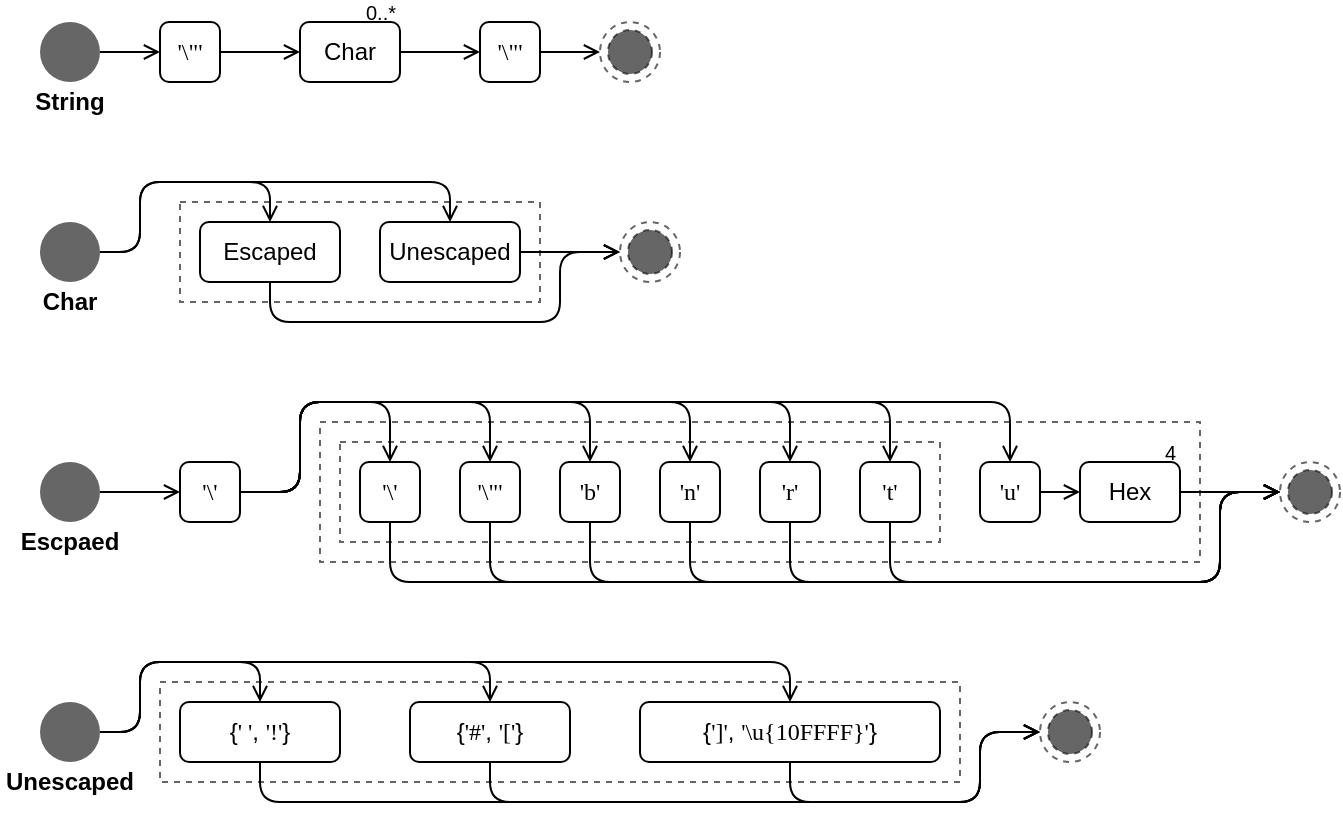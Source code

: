 <mxfile version="19.0.3" type="device" pages="5"><diagram id="peKVrMJCCks1CR9NFq70" name="JSON-String"><mxGraphModel dx="1392" dy="1025" grid="1" gridSize="10" guides="1" tooltips="1" connect="1" arrows="1" fold="1" page="1" pageScale="1" pageWidth="827" pageHeight="1169" math="0" shadow="0"><root><mxCell id="3k_2Uc2Q-rVSk1Dh40SP-0"/><mxCell id="3k_2Uc2Q-rVSk1Dh40SP-1" parent="3k_2Uc2Q-rVSk1Dh40SP-0"/><mxCell id="3k_2Uc2Q-rVSk1Dh40SP-62" value="" style="rounded=0;whiteSpace=wrap;html=1;fontSize=12;dashed=1;opacity=60;" parent="3k_2Uc2Q-rVSk1Dh40SP-1" vertex="1"><mxGeometry x="120" y="370" width="400" height="50" as="geometry"/></mxCell><mxCell id="3k_2Uc2Q-rVSk1Dh40SP-27" value="" style="rounded=0;whiteSpace=wrap;html=1;fontSize=12;dashed=1;opacity=60;" parent="3k_2Uc2Q-rVSk1Dh40SP-1" vertex="1"><mxGeometry x="200" y="240" width="440" height="70" as="geometry"/></mxCell><mxCell id="3k_2Uc2Q-rVSk1Dh40SP-23" value="" style="rounded=0;whiteSpace=wrap;html=1;fontSize=12;dashed=1;opacity=60;" parent="3k_2Uc2Q-rVSk1Dh40SP-1" vertex="1"><mxGeometry x="210" y="250" width="300" height="50" as="geometry"/></mxCell><mxCell id="3k_2Uc2Q-rVSk1Dh40SP-32" style="edgeStyle=orthogonalEdgeStyle;html=1;entryX=0;entryY=0.5;entryDx=0;entryDy=0;fontFamily=Lucida Console;fontSize=12;endArrow=open;endFill=0;exitX=0.5;exitY=1;exitDx=0;exitDy=0;" parent="3k_2Uc2Q-rVSk1Dh40SP-1" source="3k_2Uc2Q-rVSk1Dh40SP-22" target="3k_2Uc2Q-rVSk1Dh40SP-30" edge="1"><mxGeometry relative="1" as="geometry"><Array as="points"><mxPoint x="485" y="320"/><mxPoint x="650" y="320"/><mxPoint x="650" y="275"/></Array></mxGeometry></mxCell><mxCell id="3k_2Uc2Q-rVSk1Dh40SP-16" value="" style="rounded=0;whiteSpace=wrap;html=1;fontSize=12;dashed=1;opacity=60;" parent="3k_2Uc2Q-rVSk1Dh40SP-1" vertex="1"><mxGeometry x="130" y="130" width="180" height="50" as="geometry"/></mxCell><mxCell id="3k_2Uc2Q-rVSk1Dh40SP-11" style="edgeStyle=none;html=1;entryX=0;entryY=0.5;entryDx=0;entryDy=0;fontSize=12;endArrow=open;endFill=0;" parent="3k_2Uc2Q-rVSk1Dh40SP-1" source="3k_2Uc2Q-rVSk1Dh40SP-2" target="3k_2Uc2Q-rVSk1Dh40SP-4" edge="1"><mxGeometry relative="1" as="geometry"/></mxCell><mxCell id="3k_2Uc2Q-rVSk1Dh40SP-2" value="'\&quot;'" style="rounded=1;whiteSpace=wrap;html=1;fontSize=12;fontFamily=Lucida Console;" parent="3k_2Uc2Q-rVSk1Dh40SP-1" vertex="1"><mxGeometry x="120" y="40" width="30" height="30" as="geometry"/></mxCell><mxCell id="3k_2Uc2Q-rVSk1Dh40SP-39" style="edgeStyle=orthogonalEdgeStyle;html=1;entryX=0;entryY=0.5;entryDx=0;entryDy=0;fontFamily=Lucida Console;fontSize=12;endArrow=open;endFill=0;" parent="3k_2Uc2Q-rVSk1Dh40SP-1" source="3k_2Uc2Q-rVSk1Dh40SP-3" target="3k_2Uc2Q-rVSk1Dh40SP-38" edge="1"><mxGeometry relative="1" as="geometry"/></mxCell><mxCell id="3k_2Uc2Q-rVSk1Dh40SP-3" value="'\&quot;'" style="rounded=1;whiteSpace=wrap;html=1;fontSize=12;fontFamily=Lucida Console;" parent="3k_2Uc2Q-rVSk1Dh40SP-1" vertex="1"><mxGeometry x="280" y="40" width="30" height="30" as="geometry"/></mxCell><mxCell id="3k_2Uc2Q-rVSk1Dh40SP-12" style="edgeStyle=none;html=1;entryX=0;entryY=0.5;entryDx=0;entryDy=0;fontSize=12;endArrow=open;endFill=0;" parent="3k_2Uc2Q-rVSk1Dh40SP-1" source="3k_2Uc2Q-rVSk1Dh40SP-4" target="3k_2Uc2Q-rVSk1Dh40SP-3" edge="1"><mxGeometry relative="1" as="geometry"/></mxCell><mxCell id="3k_2Uc2Q-rVSk1Dh40SP-4" value="Char" style="rounded=1;whiteSpace=wrap;html=1;fontSize=12;" parent="3k_2Uc2Q-rVSk1Dh40SP-1" vertex="1"><mxGeometry x="190" y="40" width="50" height="30" as="geometry"/></mxCell><mxCell id="3k_2Uc2Q-rVSk1Dh40SP-5" value="0..*" style="text;html=1;strokeColor=none;fillColor=none;align=right;verticalAlign=middle;whiteSpace=wrap;rounded=0;fontSize=10;spacingLeft=0;" parent="3k_2Uc2Q-rVSk1Dh40SP-1" vertex="1"><mxGeometry x="210" y="30" width="30" height="10" as="geometry"/></mxCell><mxCell id="3k_2Uc2Q-rVSk1Dh40SP-7" value="String" style="text;html=1;strokeColor=none;fillColor=none;align=center;verticalAlign=middle;whiteSpace=wrap;rounded=0;fontSize=12;fontStyle=1" parent="3k_2Uc2Q-rVSk1Dh40SP-1" vertex="1"><mxGeometry x="40" y="70" width="70" height="20" as="geometry"/></mxCell><mxCell id="3k_2Uc2Q-rVSk1Dh40SP-8" value="Char" style="text;html=1;strokeColor=none;fillColor=none;align=center;verticalAlign=middle;whiteSpace=wrap;rounded=0;fontSize=12;fontStyle=1" parent="3k_2Uc2Q-rVSk1Dh40SP-1" vertex="1"><mxGeometry x="40" y="170" width="70" height="20" as="geometry"/></mxCell><mxCell id="3k_2Uc2Q-rVSk1Dh40SP-9" value="Escpaed" style="text;html=1;strokeColor=none;fillColor=none;align=center;verticalAlign=middle;whiteSpace=wrap;rounded=0;fontSize=12;fontStyle=1" parent="3k_2Uc2Q-rVSk1Dh40SP-1" vertex="1"><mxGeometry x="40" y="290" width="70" height="20" as="geometry"/></mxCell><mxCell id="3k_2Uc2Q-rVSk1Dh40SP-10" value="Unescaped" style="text;html=1;strokeColor=none;fillColor=none;align=center;verticalAlign=middle;whiteSpace=wrap;rounded=0;fontSize=12;fontStyle=1" parent="3k_2Uc2Q-rVSk1Dh40SP-1" vertex="1"><mxGeometry x="40" y="410" width="70" height="20" as="geometry"/></mxCell><mxCell id="3k_2Uc2Q-rVSk1Dh40SP-35" style="edgeStyle=orthogonalEdgeStyle;html=1;entryX=0;entryY=0.5;entryDx=0;entryDy=0;fontFamily=Lucida Console;fontSize=12;endArrow=open;endFill=0;exitX=0.5;exitY=1;exitDx=0;exitDy=0;" parent="3k_2Uc2Q-rVSk1Dh40SP-1" source="3k_2Uc2Q-rVSk1Dh40SP-13" target="3k_2Uc2Q-rVSk1Dh40SP-33" edge="1"><mxGeometry relative="1" as="geometry"><Array as="points"><mxPoint x="175" y="190"/><mxPoint x="320" y="190"/><mxPoint x="320" y="155"/></Array></mxGeometry></mxCell><mxCell id="3k_2Uc2Q-rVSk1Dh40SP-13" value="Escaped" style="rounded=1;whiteSpace=wrap;html=1;fontSize=12;" parent="3k_2Uc2Q-rVSk1Dh40SP-1" vertex="1"><mxGeometry x="140" y="140" width="70" height="30" as="geometry"/></mxCell><mxCell id="3k_2Uc2Q-rVSk1Dh40SP-34" style="edgeStyle=orthogonalEdgeStyle;html=1;entryX=0;entryY=0.5;entryDx=0;entryDy=0;fontFamily=Lucida Console;fontSize=12;endArrow=open;endFill=0;" parent="3k_2Uc2Q-rVSk1Dh40SP-1" source="3k_2Uc2Q-rVSk1Dh40SP-14" target="3k_2Uc2Q-rVSk1Dh40SP-33" edge="1"><mxGeometry relative="1" as="geometry"/></mxCell><mxCell id="3k_2Uc2Q-rVSk1Dh40SP-14" value="Unescaped" style="rounded=1;whiteSpace=wrap;html=1;fontSize=12;" parent="3k_2Uc2Q-rVSk1Dh40SP-1" vertex="1"><mxGeometry x="230" y="140" width="70" height="30" as="geometry"/></mxCell><mxCell id="3k_2Uc2Q-rVSk1Dh40SP-29" style="edgeStyle=orthogonalEdgeStyle;html=1;entryX=0.5;entryY=0;entryDx=0;entryDy=0;fontFamily=Lucida Console;fontSize=12;endArrow=open;endFill=0;" parent="3k_2Uc2Q-rVSk1Dh40SP-1" source="3k_2Uc2Q-rVSk1Dh40SP-15" target="3k_2Uc2Q-rVSk1Dh40SP-17" edge="1"><mxGeometry relative="1" as="geometry"><Array as="points"><mxPoint x="190" y="275"/><mxPoint x="190" y="230"/><mxPoint x="235" y="230"/></Array></mxGeometry></mxCell><mxCell id="3k_2Uc2Q-rVSk1Dh40SP-45" style="edgeStyle=orthogonalEdgeStyle;html=1;entryX=0.5;entryY=0;entryDx=0;entryDy=0;fontFamily=Lucida Console;fontSize=12;endArrow=open;endFill=0;" parent="3k_2Uc2Q-rVSk1Dh40SP-1" source="3k_2Uc2Q-rVSk1Dh40SP-15" target="3k_2Uc2Q-rVSk1Dh40SP-18" edge="1"><mxGeometry relative="1" as="geometry"><Array as="points"><mxPoint x="190" y="275"/><mxPoint x="190" y="230"/><mxPoint x="285" y="230"/></Array></mxGeometry></mxCell><mxCell id="3k_2Uc2Q-rVSk1Dh40SP-46" style="edgeStyle=orthogonalEdgeStyle;html=1;entryX=0.5;entryY=0;entryDx=0;entryDy=0;fontFamily=Lucida Console;fontSize=12;endArrow=open;endFill=0;" parent="3k_2Uc2Q-rVSk1Dh40SP-1" source="3k_2Uc2Q-rVSk1Dh40SP-15" target="3k_2Uc2Q-rVSk1Dh40SP-19" edge="1"><mxGeometry relative="1" as="geometry"><Array as="points"><mxPoint x="190" y="275"/><mxPoint x="190" y="230"/><mxPoint x="335" y="230"/></Array></mxGeometry></mxCell><mxCell id="3k_2Uc2Q-rVSk1Dh40SP-47" style="edgeStyle=orthogonalEdgeStyle;html=1;entryX=0.5;entryY=0;entryDx=0;entryDy=0;fontFamily=Lucida Console;fontSize=12;endArrow=open;endFill=0;" parent="3k_2Uc2Q-rVSk1Dh40SP-1" source="3k_2Uc2Q-rVSk1Dh40SP-15" target="3k_2Uc2Q-rVSk1Dh40SP-20" edge="1"><mxGeometry relative="1" as="geometry"><Array as="points"><mxPoint x="190" y="275"/><mxPoint x="190" y="230"/><mxPoint x="385" y="230"/></Array></mxGeometry></mxCell><mxCell id="3k_2Uc2Q-rVSk1Dh40SP-48" style="edgeStyle=orthogonalEdgeStyle;html=1;entryX=0.5;entryY=0;entryDx=0;entryDy=0;fontFamily=Lucida Console;fontSize=12;endArrow=open;endFill=0;" parent="3k_2Uc2Q-rVSk1Dh40SP-1" source="3k_2Uc2Q-rVSk1Dh40SP-15" target="3k_2Uc2Q-rVSk1Dh40SP-21" edge="1"><mxGeometry relative="1" as="geometry"><Array as="points"><mxPoint x="190" y="275"/><mxPoint x="190" y="230"/><mxPoint x="435" y="230"/></Array></mxGeometry></mxCell><mxCell id="3k_2Uc2Q-rVSk1Dh40SP-49" style="edgeStyle=orthogonalEdgeStyle;html=1;entryX=0.5;entryY=0;entryDx=0;entryDy=0;fontFamily=Lucida Console;fontSize=12;endArrow=open;endFill=0;" parent="3k_2Uc2Q-rVSk1Dh40SP-1" source="3k_2Uc2Q-rVSk1Dh40SP-15" target="3k_2Uc2Q-rVSk1Dh40SP-22" edge="1"><mxGeometry relative="1" as="geometry"><Array as="points"><mxPoint x="190" y="275"/><mxPoint x="190" y="230"/><mxPoint x="485" y="230"/></Array></mxGeometry></mxCell><mxCell id="3k_2Uc2Q-rVSk1Dh40SP-50" style="edgeStyle=orthogonalEdgeStyle;html=1;entryX=0.5;entryY=0;entryDx=0;entryDy=0;fontFamily=Lucida Console;fontSize=12;endArrow=open;endFill=0;" parent="3k_2Uc2Q-rVSk1Dh40SP-1" source="3k_2Uc2Q-rVSk1Dh40SP-15" target="3k_2Uc2Q-rVSk1Dh40SP-24" edge="1"><mxGeometry relative="1" as="geometry"><Array as="points"><mxPoint x="190" y="275"/><mxPoint x="190" y="230"/><mxPoint x="545" y="230"/></Array></mxGeometry></mxCell><mxCell id="3k_2Uc2Q-rVSk1Dh40SP-15" value="'\\'" style="rounded=1;whiteSpace=wrap;html=1;fontSize=12;fontFamily=Lucida Console;" parent="3k_2Uc2Q-rVSk1Dh40SP-1" vertex="1"><mxGeometry x="130" y="260" width="30" height="30" as="geometry"/></mxCell><mxCell id="3k_2Uc2Q-rVSk1Dh40SP-55" style="edgeStyle=orthogonalEdgeStyle;html=1;entryX=0;entryY=0.5;entryDx=0;entryDy=0;fontFamily=Lucida Console;fontSize=12;endArrow=open;endFill=0;" parent="3k_2Uc2Q-rVSk1Dh40SP-1" source="3k_2Uc2Q-rVSk1Dh40SP-17" target="3k_2Uc2Q-rVSk1Dh40SP-30" edge="1"><mxGeometry relative="1" as="geometry"><Array as="points"><mxPoint x="235" y="320"/><mxPoint x="650" y="320"/><mxPoint x="650" y="275"/></Array></mxGeometry></mxCell><mxCell id="3k_2Uc2Q-rVSk1Dh40SP-17" value="'\\'" style="rounded=1;whiteSpace=wrap;html=1;fontSize=12;fontFamily=Lucida Console;" parent="3k_2Uc2Q-rVSk1Dh40SP-1" vertex="1"><mxGeometry x="220" y="260" width="30" height="30" as="geometry"/></mxCell><mxCell id="3k_2Uc2Q-rVSk1Dh40SP-54" style="edgeStyle=orthogonalEdgeStyle;html=1;entryX=0;entryY=0.5;entryDx=0;entryDy=0;fontFamily=Lucida Console;fontSize=12;endArrow=open;endFill=0;" parent="3k_2Uc2Q-rVSk1Dh40SP-1" source="3k_2Uc2Q-rVSk1Dh40SP-18" target="3k_2Uc2Q-rVSk1Dh40SP-30" edge="1"><mxGeometry relative="1" as="geometry"><Array as="points"><mxPoint x="285" y="320"/><mxPoint x="650" y="320"/><mxPoint x="650" y="275"/></Array></mxGeometry></mxCell><mxCell id="3k_2Uc2Q-rVSk1Dh40SP-18" value="'\&quot;'" style="rounded=1;whiteSpace=wrap;html=1;fontSize=12;fontFamily=Lucida Console;" parent="3k_2Uc2Q-rVSk1Dh40SP-1" vertex="1"><mxGeometry x="270" y="260" width="30" height="30" as="geometry"/></mxCell><mxCell id="3k_2Uc2Q-rVSk1Dh40SP-53" style="edgeStyle=orthogonalEdgeStyle;html=1;entryX=0;entryY=0.5;entryDx=0;entryDy=0;fontFamily=Lucida Console;fontSize=12;endArrow=open;endFill=0;" parent="3k_2Uc2Q-rVSk1Dh40SP-1" source="3k_2Uc2Q-rVSk1Dh40SP-19" target="3k_2Uc2Q-rVSk1Dh40SP-30" edge="1"><mxGeometry relative="1" as="geometry"><Array as="points"><mxPoint x="335" y="320"/><mxPoint x="650" y="320"/><mxPoint x="650" y="275"/></Array></mxGeometry></mxCell><mxCell id="3k_2Uc2Q-rVSk1Dh40SP-19" value="'b'" style="rounded=1;whiteSpace=wrap;html=1;fontSize=12;fontFamily=Lucida Console;" parent="3k_2Uc2Q-rVSk1Dh40SP-1" vertex="1"><mxGeometry x="320" y="260" width="30" height="30" as="geometry"/></mxCell><mxCell id="3k_2Uc2Q-rVSk1Dh40SP-52" style="edgeStyle=orthogonalEdgeStyle;html=1;entryX=0;entryY=0.5;entryDx=0;entryDy=0;fontFamily=Lucida Console;fontSize=12;endArrow=open;endFill=0;" parent="3k_2Uc2Q-rVSk1Dh40SP-1" source="3k_2Uc2Q-rVSk1Dh40SP-20" target="3k_2Uc2Q-rVSk1Dh40SP-30" edge="1"><mxGeometry relative="1" as="geometry"><Array as="points"><mxPoint x="385" y="320"/><mxPoint x="650" y="320"/><mxPoint x="650" y="275"/></Array></mxGeometry></mxCell><mxCell id="3k_2Uc2Q-rVSk1Dh40SP-20" value="'n'" style="rounded=1;whiteSpace=wrap;html=1;fontSize=12;fontFamily=Lucida Console;" parent="3k_2Uc2Q-rVSk1Dh40SP-1" vertex="1"><mxGeometry x="370" y="260" width="30" height="30" as="geometry"/></mxCell><mxCell id="3k_2Uc2Q-rVSk1Dh40SP-51" style="edgeStyle=orthogonalEdgeStyle;html=1;entryX=0;entryY=0.5;entryDx=0;entryDy=0;fontFamily=Lucida Console;fontSize=12;endArrow=open;endFill=0;" parent="3k_2Uc2Q-rVSk1Dh40SP-1" source="3k_2Uc2Q-rVSk1Dh40SP-21" target="3k_2Uc2Q-rVSk1Dh40SP-30" edge="1"><mxGeometry relative="1" as="geometry"><Array as="points"><mxPoint x="435" y="320"/><mxPoint x="650" y="320"/><mxPoint x="650" y="275"/></Array></mxGeometry></mxCell><mxCell id="3k_2Uc2Q-rVSk1Dh40SP-21" value="'r'" style="rounded=1;whiteSpace=wrap;html=1;fontSize=12;fontFamily=Lucida Console;" parent="3k_2Uc2Q-rVSk1Dh40SP-1" vertex="1"><mxGeometry x="420" y="260" width="30" height="30" as="geometry"/></mxCell><mxCell id="3k_2Uc2Q-rVSk1Dh40SP-22" value="'t'" style="rounded=1;whiteSpace=wrap;html=1;fontSize=12;fontFamily=Lucida Console;" parent="3k_2Uc2Q-rVSk1Dh40SP-1" vertex="1"><mxGeometry x="470" y="260" width="30" height="30" as="geometry"/></mxCell><mxCell id="3k_2Uc2Q-rVSk1Dh40SP-28" style="edgeStyle=none;html=1;entryX=0;entryY=0.5;entryDx=0;entryDy=0;fontFamily=Lucida Console;fontSize=12;endArrow=open;endFill=0;" parent="3k_2Uc2Q-rVSk1Dh40SP-1" source="3k_2Uc2Q-rVSk1Dh40SP-24" target="3k_2Uc2Q-rVSk1Dh40SP-25" edge="1"><mxGeometry relative="1" as="geometry"/></mxCell><mxCell id="3k_2Uc2Q-rVSk1Dh40SP-24" value="'u'" style="rounded=1;whiteSpace=wrap;html=1;fontSize=12;fontFamily=Lucida Console;" parent="3k_2Uc2Q-rVSk1Dh40SP-1" vertex="1"><mxGeometry x="530" y="260" width="30" height="30" as="geometry"/></mxCell><mxCell id="3k_2Uc2Q-rVSk1Dh40SP-31" style="edgeStyle=none;html=1;entryX=0;entryY=0.5;entryDx=0;entryDy=0;fontFamily=Lucida Console;fontSize=12;endArrow=open;endFill=0;" parent="3k_2Uc2Q-rVSk1Dh40SP-1" source="3k_2Uc2Q-rVSk1Dh40SP-25" target="3k_2Uc2Q-rVSk1Dh40SP-30" edge="1"><mxGeometry relative="1" as="geometry"/></mxCell><mxCell id="3k_2Uc2Q-rVSk1Dh40SP-25" value="Hex" style="rounded=1;whiteSpace=wrap;html=1;fontSize=12;" parent="3k_2Uc2Q-rVSk1Dh40SP-1" vertex="1"><mxGeometry x="580" y="260" width="50" height="30" as="geometry"/></mxCell><mxCell id="3k_2Uc2Q-rVSk1Dh40SP-26" value="4" style="text;html=1;strokeColor=none;fillColor=none;align=right;verticalAlign=middle;whiteSpace=wrap;rounded=0;fontSize=10;spacingLeft=0;" parent="3k_2Uc2Q-rVSk1Dh40SP-1" vertex="1"><mxGeometry x="600" y="250" width="30" height="10" as="geometry"/></mxCell><mxCell id="3k_2Uc2Q-rVSk1Dh40SP-30" value="" style="ellipse;html=1;shape=endState;fillColor=#000000;strokeColor=#000000;dashed=1;fontFamily=Lucida Console;fontSize=12;opacity=60;" parent="3k_2Uc2Q-rVSk1Dh40SP-1" vertex="1"><mxGeometry x="680" y="260" width="30" height="30" as="geometry"/></mxCell><mxCell id="3k_2Uc2Q-rVSk1Dh40SP-33" value="" style="ellipse;html=1;shape=endState;fillColor=#000000;strokeColor=#000000;dashed=1;fontFamily=Lucida Console;fontSize=12;opacity=60;" parent="3k_2Uc2Q-rVSk1Dh40SP-1" vertex="1"><mxGeometry x="350" y="140" width="30" height="30" as="geometry"/></mxCell><mxCell id="3k_2Uc2Q-rVSk1Dh40SP-37" style="edgeStyle=orthogonalEdgeStyle;html=1;entryX=0;entryY=0.5;entryDx=0;entryDy=0;fontFamily=Lucida Console;fontSize=12;endArrow=open;endFill=0;" parent="3k_2Uc2Q-rVSk1Dh40SP-1" source="3k_2Uc2Q-rVSk1Dh40SP-36" target="3k_2Uc2Q-rVSk1Dh40SP-2" edge="1"><mxGeometry relative="1" as="geometry"/></mxCell><mxCell id="3k_2Uc2Q-rVSk1Dh40SP-36" value="" style="ellipse;fillColor=#000000;strokeColor=none;dashed=1;fontFamily=Lucida Console;fontSize=12;opacity=60;" parent="3k_2Uc2Q-rVSk1Dh40SP-1" vertex="1"><mxGeometry x="60" y="40" width="30" height="30" as="geometry"/></mxCell><mxCell id="3k_2Uc2Q-rVSk1Dh40SP-38" value="" style="ellipse;html=1;shape=endState;fillColor=#000000;strokeColor=#000000;dashed=1;fontFamily=Lucida Console;fontSize=12;opacity=60;" parent="3k_2Uc2Q-rVSk1Dh40SP-1" vertex="1"><mxGeometry x="340" y="40" width="30" height="30" as="geometry"/></mxCell><mxCell id="3k_2Uc2Q-rVSk1Dh40SP-43" style="edgeStyle=orthogonalEdgeStyle;html=1;fontFamily=Lucida Console;fontSize=12;endArrow=open;endFill=0;entryX=0.5;entryY=0;entryDx=0;entryDy=0;" parent="3k_2Uc2Q-rVSk1Dh40SP-1" source="3k_2Uc2Q-rVSk1Dh40SP-40" target="3k_2Uc2Q-rVSk1Dh40SP-13" edge="1"><mxGeometry relative="1" as="geometry"><mxPoint x="120" y="155" as="targetPoint"/><Array as="points"><mxPoint x="110" y="155"/><mxPoint x="110" y="120"/><mxPoint x="175" y="120"/></Array></mxGeometry></mxCell><mxCell id="3k_2Uc2Q-rVSk1Dh40SP-44" style="edgeStyle=orthogonalEdgeStyle;html=1;entryX=0.5;entryY=0;entryDx=0;entryDy=0;fontFamily=Lucida Console;fontSize=12;endArrow=open;endFill=0;" parent="3k_2Uc2Q-rVSk1Dh40SP-1" source="3k_2Uc2Q-rVSk1Dh40SP-40" target="3k_2Uc2Q-rVSk1Dh40SP-14" edge="1"><mxGeometry relative="1" as="geometry"><Array as="points"><mxPoint x="110" y="155"/><mxPoint x="110" y="120"/><mxPoint x="265" y="120"/></Array></mxGeometry></mxCell><mxCell id="3k_2Uc2Q-rVSk1Dh40SP-40" value="" style="ellipse;fillColor=#000000;strokeColor=none;dashed=1;fontFamily=Lucida Console;fontSize=12;opacity=60;" parent="3k_2Uc2Q-rVSk1Dh40SP-1" vertex="1"><mxGeometry x="60" y="140" width="30" height="30" as="geometry"/></mxCell><mxCell id="3k_2Uc2Q-rVSk1Dh40SP-42" style="edgeStyle=orthogonalEdgeStyle;html=1;entryX=0;entryY=0.5;entryDx=0;entryDy=0;fontFamily=Lucida Console;fontSize=12;endArrow=open;endFill=0;" parent="3k_2Uc2Q-rVSk1Dh40SP-1" source="3k_2Uc2Q-rVSk1Dh40SP-41" target="3k_2Uc2Q-rVSk1Dh40SP-15" edge="1"><mxGeometry relative="1" as="geometry"/></mxCell><mxCell id="3k_2Uc2Q-rVSk1Dh40SP-41" value="" style="ellipse;fillColor=#000000;strokeColor=none;dashed=1;fontFamily=Lucida Console;fontSize=12;opacity=60;" parent="3k_2Uc2Q-rVSk1Dh40SP-1" vertex="1"><mxGeometry x="60" y="260" width="30" height="30" as="geometry"/></mxCell><mxCell id="3k_2Uc2Q-rVSk1Dh40SP-67" style="edgeStyle=orthogonalEdgeStyle;html=1;entryX=0;entryY=0.5;entryDx=0;entryDy=0;fontFamily=Helvetica;fontSize=12;endArrow=open;endFill=0;" parent="3k_2Uc2Q-rVSk1Dh40SP-1" source="3k_2Uc2Q-rVSk1Dh40SP-56" target="3k_2Uc2Q-rVSk1Dh40SP-64" edge="1"><mxGeometry relative="1" as="geometry"><Array as="points"><mxPoint x="170" y="430"/><mxPoint x="530" y="430"/><mxPoint x="530" y="395"/></Array></mxGeometry></mxCell><mxCell id="3k_2Uc2Q-rVSk1Dh40SP-56" value="&lt;font face=&quot;Helvetica&quot;&gt;{&lt;/font&gt;' '&lt;font face=&quot;Helvetica&quot;&gt;,&amp;nbsp;&lt;/font&gt;'!'&lt;font face=&quot;Helvetica&quot;&gt;}&lt;/font&gt;" style="rounded=1;whiteSpace=wrap;html=1;fontSize=12;fontFamily=Lucida Console;" parent="3k_2Uc2Q-rVSk1Dh40SP-1" vertex="1"><mxGeometry x="130" y="380" width="80" height="30" as="geometry"/></mxCell><mxCell id="3k_2Uc2Q-rVSk1Dh40SP-57" style="edgeStyle=orthogonalEdgeStyle;html=1;entryX=0.5;entryY=0;entryDx=0;entryDy=0;fontFamily=Lucida Console;fontSize=12;endArrow=open;endFill=0;" parent="3k_2Uc2Q-rVSk1Dh40SP-1" source="3k_2Uc2Q-rVSk1Dh40SP-58" target="3k_2Uc2Q-rVSk1Dh40SP-56" edge="1"><mxGeometry relative="1" as="geometry"><Array as="points"><mxPoint x="110" y="395"/><mxPoint x="110" y="360"/><mxPoint x="170" y="360"/></Array></mxGeometry></mxCell><mxCell id="3k_2Uc2Q-rVSk1Dh40SP-61" style="edgeStyle=orthogonalEdgeStyle;html=1;entryX=0.5;entryY=0;entryDx=0;entryDy=0;fontFamily=Helvetica;fontSize=12;endArrow=open;endFill=0;" parent="3k_2Uc2Q-rVSk1Dh40SP-1" source="3k_2Uc2Q-rVSk1Dh40SP-58" target="3k_2Uc2Q-rVSk1Dh40SP-59" edge="1"><mxGeometry relative="1" as="geometry"><Array as="points"><mxPoint x="110" y="395"/><mxPoint x="110" y="360"/><mxPoint x="285" y="360"/></Array></mxGeometry></mxCell><mxCell id="3k_2Uc2Q-rVSk1Dh40SP-63" style="edgeStyle=orthogonalEdgeStyle;html=1;entryX=0.5;entryY=0;entryDx=0;entryDy=0;fontFamily=Helvetica;fontSize=12;endArrow=open;endFill=0;" parent="3k_2Uc2Q-rVSk1Dh40SP-1" source="3k_2Uc2Q-rVSk1Dh40SP-58" target="3k_2Uc2Q-rVSk1Dh40SP-60" edge="1"><mxGeometry relative="1" as="geometry"><Array as="points"><mxPoint x="110" y="395"/><mxPoint x="110" y="360"/><mxPoint x="435" y="360"/></Array></mxGeometry></mxCell><mxCell id="3k_2Uc2Q-rVSk1Dh40SP-58" value="" style="ellipse;fillColor=#000000;strokeColor=none;dashed=1;fontFamily=Lucida Console;fontSize=12;opacity=60;" parent="3k_2Uc2Q-rVSk1Dh40SP-1" vertex="1"><mxGeometry x="60" y="380" width="30" height="30" as="geometry"/></mxCell><mxCell id="3k_2Uc2Q-rVSk1Dh40SP-66" style="edgeStyle=orthogonalEdgeStyle;html=1;entryX=0;entryY=0.5;entryDx=0;entryDy=0;fontFamily=Helvetica;fontSize=12;endArrow=open;endFill=0;" parent="3k_2Uc2Q-rVSk1Dh40SP-1" source="3k_2Uc2Q-rVSk1Dh40SP-59" target="3k_2Uc2Q-rVSk1Dh40SP-64" edge="1"><mxGeometry relative="1" as="geometry"><Array as="points"><mxPoint x="285" y="430"/><mxPoint x="530" y="430"/><mxPoint x="530" y="395"/></Array></mxGeometry></mxCell><mxCell id="3k_2Uc2Q-rVSk1Dh40SP-59" value="&lt;font face=&quot;Helvetica&quot;&gt;{&lt;/font&gt;'#'&lt;font face=&quot;Helvetica&quot;&gt;,&amp;nbsp;&lt;/font&gt;'['&lt;font face=&quot;Helvetica&quot;&gt;}&lt;/font&gt;" style="rounded=1;whiteSpace=wrap;html=1;fontSize=12;fontFamily=Lucida Console;" parent="3k_2Uc2Q-rVSk1Dh40SP-1" vertex="1"><mxGeometry x="245" y="380" width="80" height="30" as="geometry"/></mxCell><mxCell id="3k_2Uc2Q-rVSk1Dh40SP-65" style="edgeStyle=orthogonalEdgeStyle;html=1;entryX=0;entryY=0.5;entryDx=0;entryDy=0;fontFamily=Helvetica;fontSize=12;endArrow=open;endFill=0;exitX=0.5;exitY=1;exitDx=0;exitDy=0;" parent="3k_2Uc2Q-rVSk1Dh40SP-1" source="3k_2Uc2Q-rVSk1Dh40SP-60" target="3k_2Uc2Q-rVSk1Dh40SP-64" edge="1"><mxGeometry relative="1" as="geometry"><Array as="points"><mxPoint x="435" y="430"/><mxPoint x="530" y="430"/><mxPoint x="530" y="395"/></Array></mxGeometry></mxCell><mxCell id="3k_2Uc2Q-rVSk1Dh40SP-60" value="&lt;font face=&quot;Helvetica&quot;&gt;{&lt;/font&gt;']'&lt;font face=&quot;Helvetica&quot;&gt;,&amp;nbsp;&lt;/font&gt;'\u{10FFFF}'&lt;font face=&quot;Helvetica&quot;&gt;}&lt;/font&gt;" style="rounded=1;whiteSpace=wrap;html=1;fontSize=12;fontFamily=Lucida Console;" parent="3k_2Uc2Q-rVSk1Dh40SP-1" vertex="1"><mxGeometry x="360" y="380" width="150" height="30" as="geometry"/></mxCell><mxCell id="3k_2Uc2Q-rVSk1Dh40SP-64" value="" style="ellipse;html=1;shape=endState;fillColor=#000000;strokeColor=#000000;dashed=1;fontFamily=Lucida Console;fontSize=12;opacity=60;" parent="3k_2Uc2Q-rVSk1Dh40SP-1" vertex="1"><mxGeometry x="560" y="380" width="30" height="30" as="geometry"/></mxCell></root></mxGraphModel></diagram><diagram id="U1uxmB0ZTx7eoXhPmQQ5" name="Overview"><mxGraphModel dx="1392" dy="1025" grid="1" gridSize="10" guides="1" tooltips="1" connect="1" arrows="1" fold="1" page="1" pageScale="1" pageWidth="827" pageHeight="1169" math="0" shadow="0"><root><mxCell id="pQhuQw57zEwGvKgU-hRX-0"/><mxCell id="pQhuQw57zEwGvKgU-hRX-1" parent="pQhuQw57zEwGvKgU-hRX-0"/><mxCell id="pQhuQw57zEwGvKgU-hRX-2" value="Move to the next Term to be evaluated (if the current position is it, it doesn't move)." style="rounded=1;whiteSpace=wrap;html=1;fontSize=12;arcSize=9;" parent="pQhuQw57zEwGvKgU-hRX-1" vertex="1"><mxGeometry x="40" y="40" width="240" height="50" as="geometry"/></mxCell><mxCell id="DPXMc3e6brQIYFLjdAKL-0" value="Evaluate the input with Term." style="rounded=1;whiteSpace=wrap;html=1;fontSize=12;arcSize=9;" parent="pQhuQw57zEwGvKgU-hRX-1" vertex="1"><mxGeometry x="40" y="120" width="240" height="50" as="geometry"/></mxCell><mxCell id="DPXMc3e6brQIYFLjdAKL-1" value="Match" style="shape=hexagon;perimeter=hexagonPerimeter2;whiteSpace=wrap;html=1;fixedSize=1;size=10;" parent="pQhuQw57zEwGvKgU-hRX-1" vertex="1"><mxGeometry x="80" y="200" width="70" height="30" as="geometry"/></mxCell><mxCell id="DPXMc3e6brQIYFLjdAKL-2" value="Unmatch" style="shape=hexagon;perimeter=hexagonPerimeter2;whiteSpace=wrap;html=1;fixedSize=1;size=10;" parent="pQhuQw57zEwGvKgU-hRX-1" vertex="1"><mxGeometry x="80" y="250" width="70" height="30" as="geometry"/></mxCell></root></mxGraphModel></diagram><diagram id="FipvwXYW6VgpKgMXx1l7" name="ページ1"><mxGraphModel dx="1392" dy="1025" grid="1" gridSize="10" guides="1" tooltips="1" connect="1" arrows="1" fold="1" page="1" pageScale="1" pageWidth="827" pageHeight="1169" math="0" shadow="0"><root><mxCell id="0"/><mxCell id="1" parent="0"/><mxCell id="2" value="" style="ellipse;html=1;shape=endState;fillColor=#000000;strokeColor=#000000;shadow=0;labelBackgroundColor=none;labelBorderColor=none;fontFamily=Helvetica;fontSize=12;fontColor=#000000;" parent="1" vertex="1"><mxGeometry x="180.5" y="590" width="20" height="20" as="geometry"/></mxCell><mxCell id="3" style="rounded=1;orthogonalLoop=1;jettySize=auto;html=1;fontFamily=Helvetica;fontSize=12;fontColor=#000000;endArrow=open;endFill=0;entryX=0.5;entryY=0;entryDx=0;entryDy=0;entryPerimeter=0;" parent="1" source="4" target="10" edge="1"><mxGeometry relative="1" as="geometry"><mxPoint x="155" y="120" as="targetPoint"/></mxGeometry></mxCell><mxCell id="4" value="" style="ellipse;whiteSpace=wrap;html=1;shadow=0;labelBackgroundColor=none;labelBorderColor=none;fontFamily=Helvetica;fontSize=12;fontColor=#000000;strokeColor=none;strokeWidth=2;fillColor=#000000;" parent="1" vertex="1"><mxGeometry x="180" y="60" width="20" height="20" as="geometry"/></mxCell><mxCell id="5" value="proceed()" style="text;html=1;strokeColor=none;fillColor=none;align=center;verticalAlign=middle;whiteSpace=wrap;rounded=0;shadow=0;labelBackgroundColor=none;labelBorderColor=none;fontFamily=Helvetica;fontSize=12;fontColor=#000000;fontStyle=1" parent="1" vertex="1"><mxGeometry x="145" y="40" width="90" height="20" as="geometry"/></mxCell><mxCell id="6" style="edgeStyle=orthogonalEdgeStyle;rounded=1;orthogonalLoop=1;jettySize=auto;html=1;entryX=1;entryY=0.5;entryDx=0;entryDy=0;fontFamily=Helvetica;fontSize=10;fontColor=#000000;startArrow=none;startFill=0;endArrow=open;endFill=0;exitX=0.5;exitY=1;exitDx=0;exitDy=0;" parent="1" source="7" target="12" edge="1"><mxGeometry relative="1" as="geometry"/></mxCell><mxCell id="7" value="completed = ∅&lt;br&gt;unmatched = ∅" style="rounded=1;whiteSpace=wrap;html=1;shadow=0;labelBackgroundColor=none;labelBorderColor=none;fontFamily=Helvetica;fontSize=10;fontColor=#000000;strokeColor=#000000;strokeWidth=2;fillColor=default;" parent="1" vertex="1"><mxGeometry x="340" y="115" width="117.5" height="30" as="geometry"/></mxCell><mxCell id="8" value="&amp;nbsp;yes&amp;nbsp;" style="edgeStyle=orthogonalEdgeStyle;rounded=1;orthogonalLoop=1;jettySize=auto;html=1;entryX=0;entryY=0.5;entryDx=0;entryDy=0;fontFamily=Helvetica;fontSize=10;fontColor=#000000;startArrow=none;startFill=0;endArrow=open;endFill=0;" parent="1" source="10" target="7" edge="1"><mxGeometry relative="1" as="geometry"/></mxCell><mxCell id="9" value="&amp;nbsp;no&amp;nbsp;" style="rounded=1;orthogonalLoop=1;jettySize=auto;html=1;fontFamily=Helvetica;fontSize=10;fontColor=#000000;startArrow=none;startFill=0;endArrow=open;endFill=0;entryX=0.5;entryY=0;entryDx=0;entryDy=0;" parent="1" source="10" target="12" edge="1"><mxGeometry x="-0.25" relative="1" as="geometry"><mxPoint x="204" y="190" as="targetPoint"/><mxPoint as="offset"/></mxGeometry></mxCell><mxCell id="10" value="not eof" style="strokeWidth=2;html=1;shape=mxgraph.flowchart.decision;whiteSpace=wrap;shadow=0;labelBackgroundColor=none;labelBorderColor=none;fontFamily=Helvetica;fontSize=10;fontColor=#000000;fillColor=default;" parent="1" vertex="1"><mxGeometry x="140" y="110" width="100" height="40" as="geometry"/></mxCell><mxCell id="11" style="rounded=1;orthogonalLoop=1;jettySize=auto;html=1;entryX=0.5;entryY=0;entryDx=0;entryDy=0;fontFamily=Helvetica;fontSize=10;fontColor=#000000;startArrow=none;startFill=0;endArrow=open;endFill=0;" parent="1" source="12" target="14" edge="1"><mxGeometry relative="1" as="geometry"/></mxCell><mxCell id="12" value="evaluating = move_ongoing_paths_to_next_term(ongoing)" style="rounded=1;whiteSpace=wrap;html=1;shadow=0;labelBackgroundColor=none;labelBorderColor=none;fontFamily=Helvetica;fontSize=10;fontColor=#000000;strokeColor=#000000;strokeWidth=2;fillColor=#E6E6E6;" parent="1" vertex="1"><mxGeometry x="40" y="190" width="300" height="30" as="geometry"/></mxCell><mxCell id="13" style="edgeStyle=none;rounded=1;orthogonalLoop=1;jettySize=auto;html=1;entryX=0.5;entryY=0;entryDx=0;entryDy=0;fontFamily=Helvetica;fontSize=10;fontColor=#000000;startArrow=none;startFill=0;endArrow=open;endFill=0;" parent="1" source="14" target="17" edge="1"><mxGeometry relative="1" as="geometry"/></mxCell><mxCell id="14" value="evaluating = nexts" style="rounded=1;whiteSpace=wrap;html=1;shadow=0;labelBackgroundColor=none;labelBorderColor=none;fontFamily=Helvetica;fontSize=10;fontColor=#000000;strokeColor=#000000;strokeWidth=2;fillColor=default;" parent="1" vertex="1"><mxGeometry x="130" y="250" width="120" height="30" as="geometry"/></mxCell><mxCell id="15" value="&amp;nbsp;no&amp;nbsp;" style="edgeStyle=none;rounded=1;orthogonalLoop=1;jettySize=auto;html=1;entryX=0.5;entryY=0;entryDx=0;entryDy=0;fontFamily=Helvetica;fontSize=10;fontColor=#000000;startArrow=none;startFill=0;endArrow=open;endFill=0;" parent="1" source="17" target="19" edge="1"><mxGeometry relative="1" as="geometry"/></mxCell><mxCell id="16" value="&amp;nbsp;yes&amp;nbsp;" style="edgeStyle=orthogonalEdgeStyle;rounded=1;orthogonalLoop=1;jettySize=auto;html=1;entryX=0.5;entryY=0;entryDx=0;entryDy=0;fontFamily=Helvetica;fontSize=10;fontColor=#000000;startArrow=none;startFill=0;endArrow=open;endFill=0;" parent="1" source="17" target="25" edge="1"><mxGeometry x="-0.697" relative="1" as="geometry"><mxPoint as="offset"/></mxGeometry></mxCell><mxCell id="17" value="&lt;span style=&quot;font-size: 10px;&quot;&gt;evaluating is empty&lt;/span&gt;" style="shape=hexagon;perimeter=hexagonPerimeter2;whiteSpace=wrap;html=1;fixedSize=1;shadow=0;labelBackgroundColor=none;labelBorderColor=none;fontFamily=Helvetica;fontSize=12;fontColor=#000000;strokeColor=#000000;strokeWidth=2;fillColor=default;" parent="1" vertex="1"><mxGeometry x="125" y="310" width="131" height="30" as="geometry"/></mxCell><mxCell id="18" style="edgeStyle=none;rounded=1;orthogonalLoop=1;jettySize=auto;html=1;fontFamily=Helvetica;fontSize=10;fontColor=#000000;startArrow=none;startFill=0;endArrow=open;endFill=0;" parent="1" source="19" target="22" edge="1"><mxGeometry relative="1" as="geometry"/></mxCell><mxCell id="19" value="proceed_on_path(evaluating)" style="rounded=1;whiteSpace=wrap;html=1;shadow=0;labelBackgroundColor=none;labelBorderColor=none;fontFamily=Helvetica;fontSize=10;fontColor=#000000;strokeColor=#000000;strokeWidth=2;fillColor=#E6E6E6;" parent="1" vertex="1"><mxGeometry x="110.5" y="380" width="160" height="30" as="geometry"/></mxCell><mxCell id="20" style="edgeStyle=orthogonalEdgeStyle;rounded=1;orthogonalLoop=1;jettySize=auto;html=1;entryX=0;entryY=0.5;entryDx=0;entryDy=0;fontFamily=Helvetica;fontSize=10;fontColor=#000000;startArrow=none;startFill=0;endArrow=open;endFill=0;exitX=0;exitY=0.5;exitDx=0;exitDy=0;" parent="1" source="23" target="17" edge="1"><mxGeometry relative="1" as="geometry"><Array as="points"><mxPoint x="70" y="535"/><mxPoint x="70" y="325"/></Array></mxGeometry></mxCell><mxCell id="21" style="edgeStyle=orthogonalEdgeStyle;rounded=1;orthogonalLoop=1;jettySize=auto;html=1;entryX=0.5;entryY=0;entryDx=0;entryDy=0;fontFamily=Helvetica;fontSize=10;fontColor=#000000;startArrow=none;startFill=0;endArrow=open;endFill=0;" parent="1" source="22" target="23" edge="1"><mxGeometry relative="1" as="geometry"/></mxCell><mxCell id="22" value="evaluating += reevaluate&lt;br&gt;ongoing += ongoing&lt;br&gt;unmatched += unmatched&lt;br&gt;completed += completed" style="rounded=1;whiteSpace=wrap;html=1;shadow=0;labelBackgroundColor=none;labelBorderColor=none;fontFamily=Helvetica;fontSize=10;fontColor=#000000;strokeColor=#000000;strokeWidth=2;fillColor=default;align=center;spacingLeft=3;" parent="1" vertex="1"><mxGeometry x="120.5" y="440" width="140" height="60" as="geometry"/></mxCell><mxCell id="23" value="merge_paths(evaluating)" style="rounded=1;whiteSpace=wrap;html=1;shadow=0;labelBackgroundColor=none;labelBorderColor=none;fontFamily=Helvetica;fontSize=10;fontColor=#000000;strokeColor=#000000;strokeWidth=2;fillColor=#E6E6E6;" parent="1" vertex="1"><mxGeometry x="110.5" y="520" width="160" height="30" as="geometry"/></mxCell><mxCell id="24" style="edgeStyle=orthogonalEdgeStyle;rounded=1;orthogonalLoop=1;jettySize=auto;html=1;entryX=0.5;entryY=0;entryDx=0;entryDy=0;fontFamily=Helvetica;fontSize=10;fontColor=#000000;startArrow=none;startFill=0;endArrow=open;endFill=0;exitX=0.5;exitY=1;exitDx=0;exitDy=0;" parent="1" source="25" target="2" edge="1"><mxGeometry relative="1" as="geometry"><Array as="points"><mxPoint x="400" y="570"/><mxPoint x="191" y="570"/></Array></mxGeometry></mxCell><mxCell id="25" value="merge_paths(ongoing)&lt;br&gt;merge_path(completed)" style="rounded=1;whiteSpace=wrap;html=1;shadow=0;labelBackgroundColor=none;labelBorderColor=none;fontFamily=Helvetica;fontSize=10;fontColor=#000000;strokeColor=#000000;strokeWidth=2;fillColor=#E6E6E6;" parent="1" vertex="1"><mxGeometry x="320" y="380" width="160" height="30" as="geometry"/></mxCell></root></mxGraphModel></diagram><diagram id="gskGp1cpqIIoKObwUNsm" name="Automaton String"><mxGraphModel dx="1392" dy="1025" grid="1" gridSize="10" guides="1" tooltips="1" connect="1" arrows="1" fold="1" page="1" pageScale="1" pageWidth="827" pageHeight="1169" math="0" shadow="0"><root><mxCell id="0"/><mxCell id="1" parent="0"/><mxCell id="f-Tpgh4rwA_yTKVZrDG6-28" value="Char" style="rounded=1;whiteSpace=wrap;html=1;fontFamily=Helvetica;fontSize=10;dashed=1;dashPattern=1 1;strokeWidth=2;strokeColor=#CCCCCC;arcSize=5;verticalAlign=top;fontColor=#000000;" parent="1" vertex="1"><mxGeometry x="950" y="135" width="80" height="345" as="geometry"/></mxCell><mxCell id="f-Tpgh4rwA_yTKVZrDG6-29" value="Escape" style="rounded=1;whiteSpace=wrap;html=1;fontFamily=Helvetica;fontSize=10;dashed=1;dashPattern=1 1;strokeWidth=2;strokeColor=#CCCCCC;arcSize=8;verticalAlign=top;fontColor=#000000;" parent="1" vertex="1"><mxGeometry x="960" y="170" width="60" height="300" as="geometry"/></mxCell><mxCell id="f-Tpgh4rwA_yTKVZrDG6-62" value="&amp;nbsp;match&amp;nbsp;" style="edgeStyle=none;rounded=1;orthogonalLoop=1;jettySize=auto;html=1;entryX=-0.016;entryY=0.702;entryDx=0;entryDy=0;entryPerimeter=0;fontFamily=Helvetica;fontSize=11;fontColor=#000000;endArrow=open;endFill=0;exitX=1;exitY=0.5;exitDx=0;exitDy=0;strokeWidth=2;" parent="1" source="f-Tpgh4rwA_yTKVZrDG6-84" target="f-Tpgh4rwA_yTKVZrDG6-45" edge="1"><mxGeometry x="-0.325" relative="1" as="geometry"><mxPoint x="1090" y="370" as="sourcePoint"/><mxPoint x="1190.96" y="370.52" as="targetPoint"/><mxPoint as="offset"/></mxGeometry></mxCell><mxCell id="f-Tpgh4rwA_yTKVZrDG6-63" value="&amp;nbsp;&quot;&amp;nbsp;" style="edgeLabel;html=1;align=center;verticalAlign=middle;resizable=0;points=[];fontSize=11;fontFamily=Lucida Console;fontColor=#000000;labelBorderColor=#808080;labelBackgroundColor=#CCCCCC;spacingTop=0;" parent="f-Tpgh4rwA_yTKVZrDG6-62" vertex="1" connectable="0"><mxGeometry x="0.48" y="1" relative="1" as="geometry"><mxPoint x="6" y="1" as="offset"/></mxGeometry></mxCell><mxCell id="f-Tpgh4rwA_yTKVZrDG6-88" value="unmatch" style="edgeStyle=orthogonalEdgeStyle;rounded=1;jumpStyle=gap;orthogonalLoop=1;jettySize=auto;html=1;entryX=0;entryY=0.5;entryDx=0;entryDy=0;strokeWidth=0.75;endArrow=open;endFill=0;fontSize=9;" parent="1" source="f-Tpgh4rwA_yTKVZrDG6-82" target="f-Tpgh4rwA_yTKVZrDG6-61" edge="1"><mxGeometry x="-0.616" relative="1" as="geometry"><Array as="points"><mxPoint x="1130" y="245"/><mxPoint x="1130" y="90"/></Array><mxPoint as="offset"/></mxGeometry></mxCell><mxCell id="f-Tpgh4rwA_yTKVZrDG6-89" value="unmatch" style="edgeStyle=orthogonalEdgeStyle;rounded=1;jumpStyle=gap;orthogonalLoop=1;jettySize=auto;html=1;entryX=0;entryY=0.5;entryDx=0;entryDy=0;strokeWidth=0.75;endArrow=open;endFill=0;fontSize=9;" parent="1" source="f-Tpgh4rwA_yTKVZrDG6-86" target="f-Tpgh4rwA_yTKVZrDG6-61" edge="1"><mxGeometry x="-0.733" relative="1" as="geometry"><Array as="points"><mxPoint x="1130" y="405"/><mxPoint x="1130" y="90"/></Array><mxPoint as="offset"/></mxGeometry></mxCell><mxCell id="f-Tpgh4rwA_yTKVZrDG6-90" value="unmatch" style="edgeStyle=orthogonalEdgeStyle;rounded=1;jumpStyle=gap;orthogonalLoop=1;jettySize=auto;html=1;entryX=0;entryY=0.5;entryDx=0;entryDy=0;endArrow=open;endFill=0;strokeWidth=0.75;fontSize=9;" parent="1" source="f-Tpgh4rwA_yTKVZrDG6-87" target="f-Tpgh4rwA_yTKVZrDG6-61" edge="1"><mxGeometry x="-0.752" relative="1" as="geometry"><Array as="points"><mxPoint x="1130" y="445"/><mxPoint x="1130" y="90"/></Array><mxPoint as="offset"/></mxGeometry></mxCell><mxCell id="f-Tpgh4rwA_yTKVZrDG6-19" value="Char" style="rounded=1;whiteSpace=wrap;html=1;fontFamily=Helvetica;fontSize=10;dashed=1;dashPattern=1 1;strokeWidth=2;strokeColor=#CCCCCC;arcSize=5;verticalAlign=top;fontColor=#000000;" parent="1" vertex="1"><mxGeometry x="640" y="135" width="160" height="270" as="geometry"/></mxCell><mxCell id="f-Tpgh4rwA_yTKVZrDG6-20" value="Escaped" style="rounded=1;whiteSpace=wrap;html=1;fontFamily=Helvetica;fontSize=10;dashed=1;dashPattern=1 1;strokeWidth=2;strokeColor=#CCCCCC;arcSize=8;verticalAlign=top;fontColor=#000000;" parent="1" vertex="1"><mxGeometry x="650" y="165" width="60" height="70" as="geometry"/></mxCell><mxCell id="f-Tpgh4rwA_yTKVZrDG6-25" value="&amp;nbsp;match&amp;nbsp;" style="edgeStyle=none;rounded=1;orthogonalLoop=1;jettySize=auto;html=1;fontFamily=Helvetica;fontSize=11;fontColor=#000000;endArrow=open;endFill=0;strokeWidth=2;entryX=-0.042;entryY=0.127;entryDx=0;entryDy=0;entryPerimeter=0;" parent="1" target="f-Tpgh4rwA_yTKVZrDG6-29" edge="1"><mxGeometry x="0.01" y="1" relative="1" as="geometry"><mxPoint as="offset"/><mxPoint x="700" y="210" as="sourcePoint"/><mxPoint x="1020" y="210" as="targetPoint"/></mxGeometry></mxCell><mxCell id="f-Tpgh4rwA_yTKVZrDG6-26" value="&amp;nbsp;n&quot;&amp;nbsp;" style="edgeLabel;html=1;align=center;verticalAlign=middle;resizable=0;points=[];fontSize=11;fontFamily=Lucida Console;fontColor=#000000;labelBorderColor=#808080;labelBackgroundColor=#CCCCCC;spacingTop=0;" parent="f-Tpgh4rwA_yTKVZrDG6-25" vertex="1" connectable="0"><mxGeometry x="0.443" y="2" relative="1" as="geometry"><mxPoint x="14" y="3" as="offset"/></mxGeometry></mxCell><mxCell id="f-Tpgh4rwA_yTKVZrDG6-3" value="Char" style="rounded=1;whiteSpace=wrap;html=1;fontFamily=Helvetica;fontSize=10;dashed=1;dashPattern=1 1;strokeWidth=2;strokeColor=#CCCCCC;arcSize=5;verticalAlign=top;fontColor=#000000;" parent="1" vertex="1"><mxGeometry x="330" y="45" width="160" height="270" as="geometry"/></mxCell><mxCell id="f-Tpgh4rwA_yTKVZrDG6-4" value="Escaped" style="rounded=1;whiteSpace=wrap;html=1;fontFamily=Helvetica;fontSize=10;dashed=1;dashPattern=1 1;strokeWidth=2;strokeColor=#CCCCCC;arcSize=8;verticalAlign=top;fontColor=#000000;" parent="1" vertex="1"><mxGeometry x="340" y="75" width="60" height="70" as="geometry"/></mxCell><mxCell id="f-Tpgh4rwA_yTKVZrDG6-5" value="Unescaped" style="rounded=1;whiteSpace=wrap;html=1;fontFamily=Helvetica;fontSize=10;dashed=1;dashPattern=1 1;strokeWidth=2;strokeColor=#CCCCCC;arcSize=8;verticalAlign=top;fontColor=#000000;" parent="1" vertex="1"><mxGeometry x="340" y="155" width="140" height="150" as="geometry"/></mxCell><mxCell id="f-Tpgh4rwA_yTKVZrDG6-6" value="&amp;nbsp;match&amp;nbsp;" style="rounded=0;orthogonalLoop=1;jettySize=auto;html=1;fontFamily=Helvetica;fontSize=11;fontColor=#000000;endArrow=open;endFill=0;strokeWidth=2;" parent="1" source="f-Tpgh4rwA_yTKVZrDG6-8" edge="1"><mxGeometry x="-0.333" relative="1" as="geometry"><mxPoint x="330" y="120" as="targetPoint"/><mxPoint as="offset"/></mxGeometry></mxCell><mxCell id="f-Tpgh4rwA_yTKVZrDG6-7" value="&amp;nbsp;T\n&quot;&amp;nbsp;" style="edgeLabel;html=1;align=center;verticalAlign=middle;resizable=0;points=[];fontSize=11;fontFamily=Lucida Console;fontColor=#000000;labelBorderColor=#808080;labelBackgroundColor=#CCCCCC;spacingTop=0;" parent="f-Tpgh4rwA_yTKVZrDG6-6" vertex="1" connectable="0"><mxGeometry x="0.511" y="1" relative="1" as="geometry"><mxPoint x="-8" y="1" as="offset"/></mxGeometry></mxCell><mxCell id="f-Tpgh4rwA_yTKVZrDG6-8" value="'\&quot;'" style="rounded=1;whiteSpace=wrap;html=1;fontFamily=Lucida Console;fontSize=10;" parent="1" vertex="1"><mxGeometry x="160" y="105" width="40" height="30" as="geometry"/></mxCell><mxCell id="f-Tpgh4rwA_yTKVZrDG6-9" value="&amp;nbsp;unmatch&amp;nbsp;" style="edgeStyle=none;rounded=1;orthogonalLoop=1;jettySize=auto;html=1;fontFamily=Helvetica;fontSize=9;fontColor=#000000;endArrow=open;endFill=0;strokeWidth=0.75;" parent="1" source="f-Tpgh4rwA_yTKVZrDG6-10" edge="1"><mxGeometry x="-0.071" relative="1" as="geometry"><mxPoint x="640" y="90" as="targetPoint"/><Array as="points"><mxPoint x="550" y="120"/><mxPoint x="550" y="90"/></Array><mxPoint as="offset"/></mxGeometry></mxCell><mxCell id="f-Tpgh4rwA_yTKVZrDG6-10" value="'\\'" style="rounded=1;whiteSpace=wrap;html=1;fontFamily=Lucida Console;fontSize=10;" parent="1" vertex="1"><mxGeometry x="350" y="105" width="40" height="30" as="geometry"/></mxCell><mxCell id="f-Tpgh4rwA_yTKVZrDG6-11" value="&amp;nbsp;unmatch&amp;nbsp;" style="edgeStyle=none;rounded=1;orthogonalLoop=1;jettySize=auto;html=1;fontFamily=Helvetica;fontSize=9;fontColor=#000000;endArrow=open;endFill=0;strokeWidth=0.75;" parent="1" source="f-Tpgh4rwA_yTKVZrDG6-12" edge="1"><mxGeometry x="-0.394" relative="1" as="geometry"><mxPoint x="640" y="90" as="targetPoint"/><Array as="points"><mxPoint x="550" y="200"/><mxPoint x="550" y="90"/></Array><mxPoint as="offset"/></mxGeometry></mxCell><mxCell id="f-Tpgh4rwA_yTKVZrDG6-12" value="{' ','!'}" style="rounded=1;whiteSpace=wrap;html=1;fontFamily=Lucida Console;fontSize=10;" parent="1" vertex="1"><mxGeometry x="350" y="185" width="70" height="30" as="geometry"/></mxCell><mxCell id="f-Tpgh4rwA_yTKVZrDG6-15" value="{'#','['}" style="rounded=1;whiteSpace=wrap;html=1;fontFamily=Lucida Console;fontSize=10;" parent="1" vertex="1"><mxGeometry x="350" y="225" width="70" height="30" as="geometry"/></mxCell><mxCell id="f-Tpgh4rwA_yTKVZrDG6-18" value="{']','\u{10FFFF'}" style="rounded=1;whiteSpace=wrap;html=1;fontFamily=Lucida Console;fontSize=10;" parent="1" vertex="1"><mxGeometry x="350" y="266" width="120" height="30" as="geometry"/></mxCell><mxCell id="f-Tpgh4rwA_yTKVZrDG6-21" value="Unescaped" style="rounded=1;whiteSpace=wrap;html=1;fontFamily=Helvetica;fontSize=10;dashed=1;dashPattern=1 1;strokeWidth=2;strokeColor=#CCCCCC;arcSize=8;verticalAlign=top;fontColor=#000000;" parent="1" vertex="1"><mxGeometry x="650" y="245" width="140" height="150" as="geometry"/></mxCell><mxCell id="f-Tpgh4rwA_yTKVZrDG6-22" value="'\\'" style="rounded=1;whiteSpace=wrap;html=1;fontFamily=Lucida Console;fontSize=10;" parent="1" vertex="1"><mxGeometry x="660" y="195" width="40" height="30" as="geometry"/></mxCell><mxCell id="f-Tpgh4rwA_yTKVZrDG6-23" value="{' ','!'}" style="rounded=1;whiteSpace=wrap;html=1;fontFamily=Lucida Console;fontSize=10;" parent="1" vertex="1"><mxGeometry x="660" y="275" width="70" height="30" as="geometry"/></mxCell><mxCell id="f-Tpgh4rwA_yTKVZrDG6-24" value="{'#','['}" style="rounded=1;whiteSpace=wrap;html=1;fontFamily=Lucida Console;fontSize=10;" parent="1" vertex="1"><mxGeometry x="660" y="315" width="70" height="30" as="geometry"/></mxCell><mxCell id="f-Tpgh4rwA_yTKVZrDG6-27" value="{']','\u{10FFFF'}" style="rounded=1;whiteSpace=wrap;html=1;fontFamily=Lucida Console;fontSize=10;" parent="1" vertex="1"><mxGeometry x="660" y="355" width="120" height="30" as="geometry"/></mxCell><mxCell id="f-Tpgh4rwA_yTKVZrDG6-31" value="'\\'" style="rounded=1;whiteSpace=wrap;html=1;fontFamily=Lucida Console;fontSize=10;" parent="1" vertex="1"><mxGeometry x="970" y="190" width="40" height="30" as="geometry"/></mxCell><mxCell id="f-Tpgh4rwA_yTKVZrDG6-35" value="&amp;nbsp;unmatch&amp;nbsp;" style="edgeStyle=none;rounded=1;orthogonalLoop=1;jettySize=auto;html=1;fontFamily=Helvetica;fontSize=9;fontColor=#000000;endArrow=open;endFill=0;strokeWidth=0.75;" parent="1" source="f-Tpgh4rwA_yTKVZrDG6-36" edge="1"><mxGeometry x="0.059" relative="1" as="geometry"><mxPoint x="770" y="90" as="targetPoint"/><mxPoint as="offset"/></mxGeometry></mxCell><mxCell id="f-Tpgh4rwA_yTKVZrDG6-36" value="'\&quot;'" style="rounded=1;whiteSpace=wrap;html=1;fontFamily=Lucida Console;fontSize=10;" parent="1" vertex="1"><mxGeometry x="640" y="75" width="40" height="30" as="geometry"/></mxCell><mxCell id="f-Tpgh4rwA_yTKVZrDG6-38" value="'\&quot;'" style="rounded=1;whiteSpace=wrap;html=1;fontFamily=Lucida Console;fontSize=10;" parent="1" vertex="1"><mxGeometry x="950" y="75" width="40" height="30" as="geometry"/></mxCell><mxCell id="f-Tpgh4rwA_yTKVZrDG6-39" value="&amp;nbsp;unmatch&amp;nbsp;" style="edgeStyle=none;rounded=1;orthogonalLoop=1;jettySize=auto;html=1;fontFamily=Helvetica;fontSize=9;fontColor=#000000;endArrow=open;endFill=0;exitX=1;exitY=0.5;exitDx=0;exitDy=0;jumpStyle=gap;entryX=0;entryY=0.5;entryDx=0;entryDy=0;strokeWidth=0.75;" parent="1" source="f-Tpgh4rwA_yTKVZrDG6-27" target="f-Tpgh4rwA_yTKVZrDG6-38" edge="1"><mxGeometry x="-0.778" relative="1" as="geometry"><mxPoint x="660" y="215" as="sourcePoint"/><mxPoint x="910" y="90" as="targetPoint"/><Array as="points"><mxPoint x="860" y="370"/><mxPoint x="860" y="90"/></Array><mxPoint as="offset"/></mxGeometry></mxCell><mxCell id="f-Tpgh4rwA_yTKVZrDG6-40" value="&amp;nbsp;unmatch&amp;nbsp;" style="edgeStyle=none;rounded=1;orthogonalLoop=1;jettySize=auto;html=1;fontFamily=Helvetica;fontSize=9;fontColor=#000000;endArrow=open;endFill=0;exitX=1;exitY=0.5;exitDx=0;exitDy=0;jumpStyle=gap;strokeWidth=0.75;" parent="1" source="f-Tpgh4rwA_yTKVZrDG6-23" target="f-Tpgh4rwA_yTKVZrDG6-38" edge="1"><mxGeometry x="-0.524" relative="1" as="geometry"><mxPoint x="690" y="295" as="sourcePoint"/><mxPoint x="910" y="90" as="targetPoint"/><Array as="points"><mxPoint x="860" y="290"/><mxPoint x="860" y="90"/></Array><mxPoint as="offset"/></mxGeometry></mxCell><mxCell id="f-Tpgh4rwA_yTKVZrDG6-41" value="&amp;nbsp;unmatch&amp;nbsp;" style="edgeStyle=none;rounded=1;orthogonalLoop=1;jettySize=auto;html=1;fontFamily=Helvetica;fontSize=9;fontColor=#000000;endArrow=open;endFill=0;exitX=1;exitY=0.5;exitDx=0;exitDy=0;jumpStyle=gap;strokeWidth=0.75;" parent="1" source="f-Tpgh4rwA_yTKVZrDG6-24" target="f-Tpgh4rwA_yTKVZrDG6-38" edge="1"><mxGeometry x="-0.565" relative="1" as="geometry"><mxPoint x="690" y="335" as="sourcePoint"/><mxPoint x="930" y="120" as="targetPoint"/><Array as="points"><mxPoint x="860" y="330"/><mxPoint x="860" y="90"/></Array><mxPoint as="offset"/></mxGeometry></mxCell><mxCell id="f-Tpgh4rwA_yTKVZrDG6-42" value="&amp;nbsp;\n&quot;&amp;nbsp;" style="edgeLabel;html=1;align=center;verticalAlign=middle;resizable=0;points=[];fontSize=11;fontFamily=Lucida Console;fontColor=#000000;labelBorderColor=#808080;labelBackgroundColor=#CCCCCC;spacingTop=0;" parent="f-Tpgh4rwA_yTKVZrDG6-41" vertex="1" connectable="0"><mxGeometry x="0.803" y="1" relative="1" as="geometry"><mxPoint x="-5" y="1" as="offset"/></mxGeometry></mxCell><mxCell id="f-Tpgh4rwA_yTKVZrDG6-44" value="'\&quot;'" style="rounded=1;whiteSpace=wrap;html=1;fontFamily=Lucida Console;fontSize=10;" parent="1" vertex="1"><mxGeometry x="1490" y="355" width="40" height="30" as="geometry"/></mxCell><mxCell id="f-Tpgh4rwA_yTKVZrDG6-45" value="Char" style="rounded=1;whiteSpace=wrap;html=1;fontFamily=Helvetica;fontSize=10;dashed=1;dashPattern=1 1;strokeWidth=2;strokeColor=#CCCCCC;arcSize=5;verticalAlign=top;fontColor=#000000;" parent="1" vertex="1"><mxGeometry x="1220" y="135" width="160" height="270" as="geometry"/></mxCell><mxCell id="f-Tpgh4rwA_yTKVZrDG6-46" value="Escape" style="rounded=1;whiteSpace=wrap;html=1;fontFamily=Helvetica;fontSize=10;dashed=1;dashPattern=1 1;strokeWidth=2;strokeColor=#CCCCCC;arcSize=8;verticalAlign=top;fontColor=#000000;" parent="1" vertex="1"><mxGeometry x="1230" y="165" width="60" height="70" as="geometry"/></mxCell><mxCell id="f-Tpgh4rwA_yTKVZrDG6-47" value="Unescape" style="rounded=1;whiteSpace=wrap;html=1;fontFamily=Helvetica;fontSize=10;dashed=1;dashPattern=1 1;strokeWidth=2;strokeColor=#CCCCCC;arcSize=8;verticalAlign=top;fontColor=#000000;" parent="1" vertex="1"><mxGeometry x="1230" y="245" width="140" height="150" as="geometry"/></mxCell><mxCell id="f-Tpgh4rwA_yTKVZrDG6-48" style="edgeStyle=none;rounded=1;orthogonalLoop=1;jettySize=auto;html=1;fontFamily=Lucida Console;fontSize=9;fontColor=#000000;endArrow=open;endFill=0;strokeWidth=0.75;" parent="1" source="f-Tpgh4rwA_yTKVZrDG6-50" target="f-Tpgh4rwA_yTKVZrDG6-44" edge="1"><mxGeometry relative="1" as="geometry"><mxPoint x="1490" y="370" as="targetPoint"/><Array as="points"><mxPoint x="1430" y="210"/><mxPoint x="1430" y="370"/></Array></mxGeometry></mxCell><mxCell id="f-Tpgh4rwA_yTKVZrDG6-49" value="&amp;nbsp;unmatch&amp;nbsp;" style="edgeLabel;html=1;align=center;verticalAlign=middle;resizable=0;points=[];fontSize=9;fontFamily=Helvetica;fontColor=#000000;" parent="f-Tpgh4rwA_yTKVZrDG6-48" vertex="1" connectable="0"><mxGeometry x="-0.358" y="1" relative="1" as="geometry"><mxPoint as="offset"/></mxGeometry></mxCell><mxCell id="f-Tpgh4rwA_yTKVZrDG6-50" value="'\\'" style="rounded=1;whiteSpace=wrap;html=1;fontFamily=Lucida Console;fontSize=10;" parent="1" vertex="1"><mxGeometry x="1240" y="195" width="40" height="30" as="geometry"/></mxCell><mxCell id="f-Tpgh4rwA_yTKVZrDG6-51" style="edgeStyle=none;rounded=1;orthogonalLoop=1;jettySize=auto;html=1;fontFamily=Lucida Console;fontSize=9;fontColor=#000000;endArrow=open;endFill=0;strokeWidth=0.75;" parent="1" source="f-Tpgh4rwA_yTKVZrDG6-53" target="f-Tpgh4rwA_yTKVZrDG6-44" edge="1"><mxGeometry relative="1" as="geometry"><mxPoint x="1488.2" y="369.52" as="targetPoint"/><Array as="points"><mxPoint x="1430" y="290"/><mxPoint x="1430" y="370"/></Array></mxGeometry></mxCell><mxCell id="f-Tpgh4rwA_yTKVZrDG6-52" value="&amp;nbsp;unmatch&amp;nbsp;" style="edgeLabel;html=1;align=center;verticalAlign=middle;resizable=0;points=[];fontSize=9;fontFamily=Helvetica;fontColor=#000000;" parent="f-Tpgh4rwA_yTKVZrDG6-51" vertex="1" connectable="0"><mxGeometry x="-0.321" y="1" relative="1" as="geometry"><mxPoint as="offset"/></mxGeometry></mxCell><mxCell id="f-Tpgh4rwA_yTKVZrDG6-53" value="{' ','!'}" style="rounded=1;whiteSpace=wrap;html=1;fontFamily=Lucida Console;fontSize=10;" parent="1" vertex="1"><mxGeometry x="1240" y="275" width="70" height="30" as="geometry"/></mxCell><mxCell id="f-Tpgh4rwA_yTKVZrDG6-54" style="edgeStyle=none;rounded=1;orthogonalLoop=1;jettySize=auto;html=1;fontFamily=Lucida Console;fontSize=9;fontColor=#000000;endArrow=open;endFill=0;strokeWidth=0.75;" parent="1" source="f-Tpgh4rwA_yTKVZrDG6-56" target="f-Tpgh4rwA_yTKVZrDG6-44" edge="1"><mxGeometry relative="1" as="geometry"><mxPoint x="1490" y="370" as="targetPoint"/><Array as="points"><mxPoint x="1430" y="330"/><mxPoint x="1430" y="370"/></Array></mxGeometry></mxCell><mxCell id="f-Tpgh4rwA_yTKVZrDG6-55" value="&amp;nbsp;unmatch&amp;nbsp;" style="edgeLabel;html=1;align=center;verticalAlign=middle;resizable=0;points=[];fontSize=9;fontFamily=Helvetica;fontColor=#000000;" parent="f-Tpgh4rwA_yTKVZrDG6-54" vertex="1" connectable="0"><mxGeometry x="-0.203" y="1" relative="1" as="geometry"><mxPoint y="1" as="offset"/></mxGeometry></mxCell><mxCell id="f-Tpgh4rwA_yTKVZrDG6-56" value="{'#','['}" style="rounded=1;whiteSpace=wrap;html=1;fontFamily=Lucida Console;fontSize=10;" parent="1" vertex="1"><mxGeometry x="1240" y="315" width="70" height="30" as="geometry"/></mxCell><mxCell id="f-Tpgh4rwA_yTKVZrDG6-57" value="&amp;nbsp;unmatch&amp;nbsp;" style="edgeStyle=none;rounded=1;orthogonalLoop=1;jettySize=auto;html=1;fontFamily=Helvetica;fontSize=9;fontColor=#000000;endArrow=open;endFill=0;strokeWidth=0.75;" parent="1" source="f-Tpgh4rwA_yTKVZrDG6-59" target="f-Tpgh4rwA_yTKVZrDG6-44" edge="1"><mxGeometry x="-0.385" relative="1" as="geometry"><Array as="points"><mxPoint x="1440" y="370"/></Array><mxPoint as="offset"/><mxPoint x="1490" y="370" as="targetPoint"/></mxGeometry></mxCell><mxCell id="f-Tpgh4rwA_yTKVZrDG6-58" value="&amp;nbsp;&quot;&amp;nbsp;" style="edgeLabel;html=1;align=center;verticalAlign=middle;resizable=0;points=[];fontSize=11;fontFamily=Lucida Console;fontColor=#000000;labelBorderColor=#808080;labelBackgroundColor=#CCCCCC;spacingTop=0;" parent="f-Tpgh4rwA_yTKVZrDG6-57" vertex="1" connectable="0"><mxGeometry x="0.393" y="-2" relative="1" as="geometry"><mxPoint x="9" y="-2" as="offset"/></mxGeometry></mxCell><mxCell id="f-Tpgh4rwA_yTKVZrDG6-59" value="{']','\u{10FFFF'}" style="rounded=1;whiteSpace=wrap;html=1;fontFamily=Lucida Console;fontSize=10;" parent="1" vertex="1"><mxGeometry x="1240" y="355" width="120" height="30" as="geometry"/></mxCell><mxCell id="f-Tpgh4rwA_yTKVZrDG6-61" value="'\&quot;'" style="rounded=1;whiteSpace=wrap;html=1;fontFamily=Lucida Console;fontSize=10;" parent="1" vertex="1"><mxGeometry x="1220" y="75" width="40" height="30" as="geometry"/></mxCell><mxCell id="f-Tpgh4rwA_yTKVZrDG6-64" value="&amp;nbsp;unmatch&amp;nbsp;" style="edgeStyle=none;rounded=1;orthogonalLoop=1;jettySize=auto;html=1;fontFamily=Helvetica;fontSize=9;fontColor=#000000;endArrow=open;endFill=0;exitX=1;exitY=0.5;exitDx=0;exitDy=0;jumpStyle=gap;strokeWidth=0.75;" parent="1" source="f-Tpgh4rwA_yTKVZrDG6-31" edge="1"><mxGeometry x="-0.569" relative="1" as="geometry"><mxPoint x="940" y="209.27" as="sourcePoint"/><mxPoint x="1220" y="90" as="targetPoint"/><Array as="points"><mxPoint x="1130" y="205"/><mxPoint x="1130" y="90"/></Array><mxPoint as="offset"/></mxGeometry></mxCell><mxCell id="f-Tpgh4rwA_yTKVZrDG6-65" value="&amp;nbsp;unmatch&amp;nbsp;" style="edgeStyle=none;rounded=1;orthogonalLoop=1;jettySize=auto;html=1;fontFamily=Helvetica;fontSize=9;fontColor=#000000;endArrow=open;endFill=0;exitX=1;exitY=0.5;exitDx=0;exitDy=0;jumpStyle=gap;strokeWidth=0.75;" parent="1" source="f-Tpgh4rwA_yTKVZrDG6-83" edge="1"><mxGeometry x="-0.654" relative="1" as="geometry"><mxPoint x="1040" y="290" as="sourcePoint"/><mxPoint x="1220" y="90" as="targetPoint"/><Array as="points"><mxPoint x="1130" y="285"/><mxPoint x="1130" y="90"/></Array><mxPoint as="offset"/></mxGeometry></mxCell><mxCell id="f-Tpgh4rwA_yTKVZrDG6-66" value="&amp;nbsp;unmatch&amp;nbsp;" style="edgeStyle=none;rounded=1;orthogonalLoop=1;jettySize=auto;html=1;fontFamily=Helvetica;fontSize=9;fontColor=#000000;endArrow=open;endFill=0;exitX=1;exitY=0.5;exitDx=0;exitDy=0;jumpStyle=gap;strokeWidth=0.75;" parent="1" source="f-Tpgh4rwA_yTKVZrDG6-85" edge="1"><mxGeometry x="-0.711" relative="1" as="geometry"><mxPoint x="1040" y="330" as="sourcePoint"/><mxPoint x="1220" y="90" as="targetPoint"/><Array as="points"><mxPoint x="1130" y="365"/><mxPoint x="1130" y="90"/></Array><mxPoint as="offset"/></mxGeometry></mxCell><mxCell id="f-Tpgh4rwA_yTKVZrDG6-67" value="&amp;nbsp;n&quot;&amp;nbsp;" style="edgeLabel;html=1;align=center;verticalAlign=middle;resizable=0;points=[];fontSize=11;fontFamily=Lucida Console;fontColor=#000000;labelBorderColor=#808080;labelBackgroundColor=#CCCCCC;spacingTop=0;" parent="f-Tpgh4rwA_yTKVZrDG6-66" vertex="1" connectable="0"><mxGeometry x="0.812" relative="1" as="geometry"><mxPoint x="3" as="offset"/></mxGeometry></mxCell><mxCell id="f-Tpgh4rwA_yTKVZrDG6-68" value="" style="rounded=0;orthogonalLoop=1;jettySize=auto;html=1;fontFamily=Helvetica;fontSize=11;fontColor=#000000;endArrow=open;endFill=0;entryX=0;entryY=0.5;entryDx=0;entryDy=0;strokeWidth=2;" parent="1" target="f-Tpgh4rwA_yTKVZrDG6-8" edge="1"><mxGeometry x="-0.333" relative="1" as="geometry"><mxPoint x="60" y="120" as="sourcePoint"/><mxPoint x="140" y="120" as="targetPoint"/><mxPoint as="offset"/></mxGeometry></mxCell><mxCell id="f-Tpgh4rwA_yTKVZrDG6-69" value="&amp;nbsp;&quot;T\n&quot;&amp;nbsp;" style="edgeLabel;html=1;align=center;verticalAlign=middle;resizable=0;points=[];fontSize=11;fontFamily=Lucida Console;fontColor=#000000;labelBorderColor=#808080;labelBackgroundColor=#CCCCCC;spacingTop=0;" parent="f-Tpgh4rwA_yTKVZrDG6-68" vertex="1" connectable="0"><mxGeometry x="0.511" y="1" relative="1" as="geometry"><mxPoint x="-23" y="1" as="offset"/></mxGeometry></mxCell><mxCell id="f-Tpgh4rwA_yTKVZrDG6-70" value="" style="ellipse;whiteSpace=wrap;html=1;aspect=fixed;dashed=1;dashPattern=1 1;labelBorderColor=#808080;fontFamily=Lucida Console;fontSize=9;fontColor=#000000;strokeColor=none;strokeWidth=2;fillColor=#000000;opacity=60;" parent="1" vertex="1"><mxGeometry x="40" y="110" width="20" height="20" as="geometry"/></mxCell><mxCell id="f-Tpgh4rwA_yTKVZrDG6-71" value="" style="ellipse;html=1;shape=endState;fillColor=#000000;strokeColor=#000000;labelBorderColor=#808080;fontFamily=Helvetica;fontSize=9;fontColor=#000000;opacity=60;" parent="1" vertex="1"><mxGeometry x="770" y="80" width="20" height="20" as="geometry"/></mxCell><mxCell id="f-Tpgh4rwA_yTKVZrDG6-72" value="&amp;nbsp;unmatch&amp;nbsp;" style="edgeStyle=none;rounded=1;orthogonalLoop=1;jettySize=auto;html=1;fontFamily=Helvetica;fontSize=9;fontColor=#000000;endArrow=open;endFill=0;strokeWidth=0.75;" parent="1" source="f-Tpgh4rwA_yTKVZrDG6-38" edge="1"><mxGeometry x="0.059" relative="1" as="geometry"><mxPoint x="1082.5" y="90" as="targetPoint"/><mxPoint x="997.5" y="90" as="sourcePoint"/><mxPoint as="offset"/></mxGeometry></mxCell><mxCell id="f-Tpgh4rwA_yTKVZrDG6-73" value="" style="ellipse;html=1;shape=endState;fillColor=#000000;strokeColor=#000000;labelBorderColor=#808080;fontFamily=Helvetica;fontSize=9;fontColor=#000000;opacity=60;" parent="1" vertex="1"><mxGeometry x="1082.5" y="80" width="20" height="20" as="geometry"/></mxCell><mxCell id="f-Tpgh4rwA_yTKVZrDG6-74" value="&amp;nbsp;unmatch&amp;nbsp;" style="edgeStyle=none;rounded=1;orthogonalLoop=1;jettySize=auto;html=1;fontFamily=Helvetica;fontSize=9;fontColor=#000000;endArrow=open;endFill=0;exitX=1;exitY=0.5;exitDx=0;exitDy=0;strokeWidth=0.75;" parent="1" source="f-Tpgh4rwA_yTKVZrDG6-61" edge="1"><mxGeometry x="0.059" relative="1" as="geometry"><mxPoint x="1350" y="90" as="targetPoint"/><mxPoint x="1265" y="90" as="sourcePoint"/><mxPoint as="offset"/></mxGeometry></mxCell><mxCell id="f-Tpgh4rwA_yTKVZrDG6-75" value="" style="ellipse;html=1;shape=endState;fillColor=#000000;strokeColor=#000000;labelBorderColor=#808080;fontFamily=Helvetica;fontSize=9;fontColor=#000000;opacity=60;" parent="1" vertex="1"><mxGeometry x="1350" y="80" width="20" height="20" as="geometry"/></mxCell><mxCell id="f-Tpgh4rwA_yTKVZrDG6-76" value="&amp;nbsp;match&amp;nbsp;" style="edgeStyle=none;rounded=1;orthogonalLoop=1;jettySize=auto;html=1;fontFamily=Helvetica;fontSize=11;fontColor=#000000;endArrow=open;endFill=0;strokeWidth=2;" parent="1" edge="1"><mxGeometry x="0.059" relative="1" as="geometry"><mxPoint x="1615" y="370" as="targetPoint"/><mxPoint x="1530" y="370" as="sourcePoint"/><mxPoint as="offset"/></mxGeometry></mxCell><mxCell id="f-Tpgh4rwA_yTKVZrDG6-77" value="" style="ellipse;html=1;shape=endState;fillColor=#000000;strokeColor=#000000;labelBorderColor=#808080;fontFamily=Helvetica;fontSize=9;fontColor=#000000;opacity=60;" parent="1" vertex="1"><mxGeometry x="1615" y="360" width="20" height="20" as="geometry"/></mxCell><mxCell id="f-Tpgh4rwA_yTKVZrDG6-16" value="&amp;nbsp;match&amp;nbsp;" style="edgeStyle=none;rounded=1;orthogonalLoop=1;jettySize=auto;html=1;entryX=-0.01;entryY=0.388;entryDx=0;entryDy=0;entryPerimeter=0;fontFamily=Helvetica;fontSize=11;fontColor=#000000;endArrow=open;endFill=0;strokeWidth=2;exitX=1;exitY=0.5;exitDx=0;exitDy=0;jumpStyle=none;" parent="1" source="f-Tpgh4rwA_yTKVZrDG6-15" target="f-Tpgh4rwA_yTKVZrDG6-19" edge="1"><mxGeometry x="-0.084" relative="1" as="geometry"><mxPoint as="offset"/></mxGeometry></mxCell><mxCell id="f-Tpgh4rwA_yTKVZrDG6-17" value="&amp;nbsp;\n&quot;&amp;nbsp;" style="edgeLabel;html=1;align=center;verticalAlign=middle;resizable=0;points=[];fontSize=11;fontFamily=Lucida Console;fontColor=#000000;labelBorderColor=#808080;labelBackgroundColor=#CCCCCC;spacingTop=0;" parent="f-Tpgh4rwA_yTKVZrDG6-16" vertex="1" connectable="0"><mxGeometry x="0.627" y="2" relative="1" as="geometry"><mxPoint x="-8" y="2" as="offset"/></mxGeometry></mxCell><mxCell id="f-Tpgh4rwA_yTKVZrDG6-13" value="&amp;nbsp;unmatch&amp;nbsp;" style="edgeStyle=none;rounded=1;orthogonalLoop=1;jettySize=auto;html=1;fontFamily=Helvetica;fontSize=9;fontColor=#000000;endArrow=open;endFill=0;exitX=1;exitY=0.5;exitDx=0;exitDy=0;jumpStyle=gap;strokeWidth=0.75;" parent="1" source="f-Tpgh4rwA_yTKVZrDG6-18" target="f-Tpgh4rwA_yTKVZrDG6-36" edge="1"><mxGeometry x="-0.722" relative="1" as="geometry"><mxPoint x="640" y="90" as="targetPoint"/><Array as="points"><mxPoint x="550" y="280"/><mxPoint x="550" y="90"/></Array><mxPoint as="offset"/></mxGeometry></mxCell><mxCell id="f-Tpgh4rwA_yTKVZrDG6-14" value="&amp;nbsp;T\n&quot;&amp;nbsp;" style="edgeLabel;html=1;align=center;verticalAlign=middle;resizable=0;points=[];fontSize=11;fontFamily=Lucida Console;fontColor=#000000;labelBorderColor=#808080;labelBackgroundColor=#CCCCCC;spacingTop=0;" parent="f-Tpgh4rwA_yTKVZrDG6-13" vertex="1" connectable="0"><mxGeometry x="0.769" y="1" relative="1" as="geometry"><mxPoint x="-7" y="1" as="offset"/></mxGeometry></mxCell><mxCell id="f-Tpgh4rwA_yTKVZrDG6-82" value="'\&quot;'&lt;span style=&quot;color: rgba(0, 0, 0, 0); font-family: monospace; font-size: 0px; text-align: start;&quot;&gt;%3CmxGraphModel%3E%3Croot%3E%3CmxCell%20id%3D%220%22%2F%3E%3CmxCell%20id%3D%221%22%20parent%3D%220%22%2F%3E%3CmxCell%20id%3D%222%22%20value%3D%22'%5C%5C'%22%20style%3D%22rounded%3D1%3BwhiteSpace%3Dwrap%3Bhtml%3D1%3BfontFamily%3DLucida%20Console%3BfontSize%3D10%3B%22%20vertex%3D%221%22%20parent%3D%221%22%3E%3CmxGeometry%20x%3D%22970%22%20y%3D%22195%22%20width%3D%2240%22%20height%3D%2230%22%20as%3D%22geometry%22%2F%3E%3C%2FmxCell%3E%3C%2Froot%3E%3C%2FmxGraphModel%3E&lt;/span&gt;" style="rounded=1;whiteSpace=wrap;html=1;fontFamily=Lucida Console;fontSize=10;" parent="1" vertex="1"><mxGeometry x="970" y="230" width="40" height="30" as="geometry"/></mxCell><mxCell id="f-Tpgh4rwA_yTKVZrDG6-83" value="'b'" style="rounded=1;whiteSpace=wrap;html=1;fontFamily=Lucida Console;fontSize=10;" parent="1" vertex="1"><mxGeometry x="970" y="270" width="40" height="30" as="geometry"/></mxCell><mxCell id="f-Tpgh4rwA_yTKVZrDG6-84" value="'n'" style="rounded=1;whiteSpace=wrap;html=1;fontFamily=Lucida Console;fontSize=10;" parent="1" vertex="1"><mxGeometry x="970" y="310" width="40" height="30" as="geometry"/></mxCell><mxCell id="f-Tpgh4rwA_yTKVZrDG6-85" value="'r'" style="rounded=1;whiteSpace=wrap;html=1;fontFamily=Lucida Console;fontSize=10;" parent="1" vertex="1"><mxGeometry x="970" y="350" width="40" height="30" as="geometry"/></mxCell><mxCell id="f-Tpgh4rwA_yTKVZrDG6-86" value="'t'" style="rounded=1;whiteSpace=wrap;html=1;fontFamily=Lucida Console;fontSize=10;" parent="1" vertex="1"><mxGeometry x="970" y="390" width="40" height="30" as="geometry"/></mxCell><mxCell id="f-Tpgh4rwA_yTKVZrDG6-87" value="'u'" style="rounded=1;whiteSpace=wrap;html=1;fontFamily=Lucida Console;fontSize=10;" parent="1" vertex="1"><mxGeometry x="970" y="430" width="40" height="30" as="geometry"/></mxCell></root></mxGraphModel></diagram><diagram id="hykpoaHgha1K0KFClMfM" name="Proceed"><mxGraphModel dx="1392" dy="1025" grid="1" gridSize="10" guides="1" tooltips="1" connect="1" arrows="1" fold="1" page="1" pageScale="1" pageWidth="827" pageHeight="1169" math="0" shadow="0"><root><mxCell id="0"/><mxCell id="1" parent="0"/><mxCell id="e0bIdakX7X7eQ3wucITN-4" style="rounded=0;orthogonalLoop=1;jettySize=auto;html=1;entryX=0;entryY=0.5;entryDx=0;entryDy=0;endArrow=none;endFill=0;" edge="1" parent="1" source="e0bIdakX7X7eQ3wucITN-1" target="e0bIdakX7X7eQ3wucITN-2"><mxGeometry relative="1" as="geometry"/></mxCell><mxCell id="e0bIdakX7X7eQ3wucITN-1" value="" style="rounded=1;whiteSpace=wrap;html=1;" vertex="1" parent="1"><mxGeometry x="40" y="40" width="20" height="20" as="geometry"/></mxCell><mxCell id="e0bIdakX7X7eQ3wucITN-5" style="edgeStyle=none;rounded=0;orthogonalLoop=1;jettySize=auto;html=1;entryX=0;entryY=0.5;entryDx=0;entryDy=0;endArrow=open;endFill=0;strokeWidth=1.5;" edge="1" parent="1" source="e0bIdakX7X7eQ3wucITN-2" target="e0bIdakX7X7eQ3wucITN-3"><mxGeometry relative="1" as="geometry"/></mxCell><mxCell id="e0bIdakX7X7eQ3wucITN-2" value="X" style="rounded=1;whiteSpace=wrap;html=1;fillColor=#CCCCCC;" vertex="1" parent="1"><mxGeometry x="100" y="40" width="20" height="20" as="geometry"/></mxCell><mxCell id="e0bIdakX7X7eQ3wucITN-3" value="Y" style="rounded=1;whiteSpace=wrap;html=1;" vertex="1" parent="1"><mxGeometry x="160" y="40" width="20" height="20" as="geometry"/></mxCell><mxCell id="fB81FBytDNlLy5fKSUXz-1" style="rounded=0;orthogonalLoop=1;jettySize=auto;html=1;entryX=0;entryY=0.5;entryDx=0;entryDy=0;endArrow=none;endFill=0;" edge="1" parent="1" source="fB81FBytDNlLy5fKSUXz-2" target="fB81FBytDNlLy5fKSUXz-4"><mxGeometry relative="1" as="geometry"/></mxCell><mxCell id="fB81FBytDNlLy5fKSUXz-2" value="" style="rounded=1;whiteSpace=wrap;html=1;" vertex="1" parent="1"><mxGeometry x="40" y="100" width="20" height="20" as="geometry"/></mxCell><mxCell id="fB81FBytDNlLy5fKSUXz-3" style="edgeStyle=none;rounded=0;orthogonalLoop=1;jettySize=auto;html=1;entryX=0;entryY=0.5;entryDx=0;entryDy=0;endArrow=none;endFill=0;" edge="1" parent="1" source="fB81FBytDNlLy5fKSUXz-4" target="fB81FBytDNlLy5fKSUXz-5"><mxGeometry relative="1" as="geometry"/></mxCell><mxCell id="fB81FBytDNlLy5fKSUXz-11" style="edgeStyle=none;rounded=0;orthogonalLoop=1;jettySize=auto;html=1;entryX=0.75;entryY=0;entryDx=0;entryDy=0;endArrow=open;endFill=0;strokeWidth=1.5;" edge="1" parent="1" source="fB81FBytDNlLy5fKSUXz-4" target="fB81FBytDNlLy5fKSUXz-7"><mxGeometry relative="1" as="geometry"/></mxCell><mxCell id="fB81FBytDNlLy5fKSUXz-4" value="X" style="rounded=1;whiteSpace=wrap;html=1;fillColor=#CCCCCC;" vertex="1" parent="1"><mxGeometry x="100" y="100" width="20" height="20" as="geometry"/></mxCell><mxCell id="fB81FBytDNlLy5fKSUXz-5" value="" style="rounded=1;whiteSpace=wrap;html=1;" vertex="1" parent="1"><mxGeometry x="160" y="100" width="20" height="20" as="geometry"/></mxCell><mxCell id="fB81FBytDNlLy5fKSUXz-6" style="rounded=0;orthogonalLoop=1;jettySize=auto;html=1;entryX=0;entryY=0.5;entryDx=0;entryDy=0;endArrow=none;endFill=0;" edge="1" parent="1" source="fB81FBytDNlLy5fKSUXz-7" target="fB81FBytDNlLy5fKSUXz-9"><mxGeometry relative="1" as="geometry"/></mxCell><mxCell id="fB81FBytDNlLy5fKSUXz-7" value="Y" style="rounded=1;whiteSpace=wrap;html=1;" vertex="1" parent="1"><mxGeometry x="40" y="160" width="20" height="20" as="geometry"/></mxCell><mxCell id="fB81FBytDNlLy5fKSUXz-8" style="edgeStyle=none;rounded=0;orthogonalLoop=1;jettySize=auto;html=1;entryX=0;entryY=0.5;entryDx=0;entryDy=0;endArrow=none;endFill=0;" edge="1" parent="1" source="fB81FBytDNlLy5fKSUXz-9" target="fB81FBytDNlLy5fKSUXz-10"><mxGeometry relative="1" as="geometry"/></mxCell><mxCell id="fB81FBytDNlLy5fKSUXz-9" value="" style="rounded=1;whiteSpace=wrap;html=1;" vertex="1" parent="1"><mxGeometry x="100" y="160" width="20" height="20" as="geometry"/></mxCell><mxCell id="fB81FBytDNlLy5fKSUXz-12" style="edgeStyle=none;rounded=0;orthogonalLoop=1;jettySize=auto;html=1;entryX=1;entryY=1;entryDx=0;entryDy=0;endArrow=none;endFill=0;" edge="1" parent="1" source="fB81FBytDNlLy5fKSUXz-10" target="fB81FBytDNlLy5fKSUXz-4"><mxGeometry relative="1" as="geometry"/></mxCell><mxCell id="fB81FBytDNlLy5fKSUXz-10" value="" style="rounded=1;whiteSpace=wrap;html=1;" vertex="1" parent="1"><mxGeometry x="160" y="160" width="20" height="20" as="geometry"/></mxCell><mxCell id="fB81FBytDNlLy5fKSUXz-13" value="1. when X is Term" style="text;html=1;strokeColor=none;fillColor=none;align=left;verticalAlign=middle;whiteSpace=wrap;rounded=0;" vertex="1" parent="1"><mxGeometry x="40" y="70" width="140" height="10" as="geometry"/></mxCell><mxCell id="fB81FBytDNlLy5fKSUXz-14" value="2. when X is Seq, Alias, or Or" style="text;html=1;strokeColor=none;fillColor=none;align=left;verticalAlign=middle;whiteSpace=wrap;rounded=0;" vertex="1" parent="1"><mxGeometry x="40" y="190" width="160" height="10" as="geometry"/></mxCell><mxCell id="fB81FBytDNlLy5fKSUXz-15" style="rounded=0;orthogonalLoop=1;jettySize=auto;html=1;entryX=0;entryY=0.5;entryDx=0;entryDy=0;endArrow=none;endFill=0;" edge="1" parent="1" source="fB81FBytDNlLy5fKSUXz-16" target="fB81FBytDNlLy5fKSUXz-19"><mxGeometry relative="1" as="geometry"/></mxCell><mxCell id="fB81FBytDNlLy5fKSUXz-16" value="" style="rounded=1;whiteSpace=wrap;html=1;" vertex="1" parent="1"><mxGeometry x="40" y="220" width="20" height="20" as="geometry"/></mxCell><mxCell id="fB81FBytDNlLy5fKSUXz-17" style="edgeStyle=none;rounded=0;orthogonalLoop=1;jettySize=auto;html=1;entryX=0;entryY=0.5;entryDx=0;entryDy=0;endArrow=none;endFill=0;" edge="1" parent="1" source="fB81FBytDNlLy5fKSUXz-19" target="fB81FBytDNlLy5fKSUXz-20"><mxGeometry relative="1" as="geometry"/></mxCell><mxCell id="fB81FBytDNlLy5fKSUXz-18" style="edgeStyle=none;rounded=0;orthogonalLoop=1;jettySize=auto;html=1;entryX=0.75;entryY=0;entryDx=0;entryDy=0;endArrow=none;endFill=0;strokeWidth=1;" edge="1" parent="1" source="fB81FBytDNlLy5fKSUXz-19" target="fB81FBytDNlLy5fKSUXz-22"><mxGeometry relative="1" as="geometry"/></mxCell><mxCell id="fB81FBytDNlLy5fKSUXz-19" value="Y" style="rounded=1;whiteSpace=wrap;html=1;fillColor=#FFFFFF;" vertex="1" parent="1"><mxGeometry x="100" y="220" width="20" height="20" as="geometry"/></mxCell><mxCell id="fB81FBytDNlLy5fKSUXz-20" value="" style="rounded=1;whiteSpace=wrap;html=1;" vertex="1" parent="1"><mxGeometry x="160" y="220" width="20" height="20" as="geometry"/></mxCell><mxCell id="fB81FBytDNlLy5fKSUXz-21" style="rounded=0;orthogonalLoop=1;jettySize=auto;html=1;entryX=0;entryY=0.5;entryDx=0;entryDy=0;endArrow=none;endFill=0;" edge="1" parent="1" source="fB81FBytDNlLy5fKSUXz-22" target="fB81FBytDNlLy5fKSUXz-24"><mxGeometry relative="1" as="geometry"/></mxCell><mxCell id="fB81FBytDNlLy5fKSUXz-22" value="" style="rounded=1;whiteSpace=wrap;html=1;" vertex="1" parent="1"><mxGeometry x="40" y="280" width="20" height="20" as="geometry"/></mxCell><mxCell id="fB81FBytDNlLy5fKSUXz-23" style="edgeStyle=none;rounded=0;orthogonalLoop=1;jettySize=auto;html=1;entryX=0;entryY=0.5;entryDx=0;entryDy=0;endArrow=none;endFill=0;strokeWidth=1;" edge="1" parent="1" source="fB81FBytDNlLy5fKSUXz-24" target="fB81FBytDNlLy5fKSUXz-26"><mxGeometry relative="1" as="geometry"/></mxCell><mxCell id="fB81FBytDNlLy5fKSUXz-24" value="" style="rounded=1;whiteSpace=wrap;html=1;fillColor=#FFFFFF;" vertex="1" parent="1"><mxGeometry x="100" y="280" width="20" height="20" as="geometry"/></mxCell><mxCell id="fB81FBytDNlLy5fKSUXz-25" style="edgeStyle=none;rounded=0;orthogonalLoop=1;jettySize=auto;html=1;entryX=1;entryY=1;entryDx=0;entryDy=0;endArrow=open;endFill=0;strokeWidth=1.5;" edge="1" parent="1" source="fB81FBytDNlLy5fKSUXz-26" target="fB81FBytDNlLy5fKSUXz-19"><mxGeometry relative="1" as="geometry"/></mxCell><mxCell id="fB81FBytDNlLy5fKSUXz-26" value="X" style="rounded=1;whiteSpace=wrap;html=1;fillColor=#CCCCCC;" vertex="1" parent="1"><mxGeometry x="160" y="280" width="20" height="20" as="geometry"/></mxCell><mxCell id="fB81FBytDNlLy5fKSUXz-27" value="3. when at the end of sublayer" style="text;html=1;strokeColor=none;fillColor=none;align=left;verticalAlign=middle;whiteSpace=wrap;rounded=0;" vertex="1" parent="1"><mxGeometry x="40" y="310" width="180" height="10" as="geometry"/></mxCell><mxCell id="fB81FBytDNlLy5fKSUXz-29" style="rounded=0;orthogonalLoop=1;jettySize=auto;html=1;entryX=0;entryY=0.5;entryDx=0;entryDy=0;endArrow=none;endFill=0;" edge="1" parent="1" source="fB81FBytDNlLy5fKSUXz-30" target="fB81FBytDNlLy5fKSUXz-32"><mxGeometry relative="1" as="geometry"/></mxCell><mxCell id="fB81FBytDNlLy5fKSUXz-30" value="" style="rounded=1;whiteSpace=wrap;html=1;" vertex="1" parent="1"><mxGeometry x="40" y="367" width="20" height="20" as="geometry"/></mxCell><mxCell id="fB81FBytDNlLy5fKSUXz-31" style="edgeStyle=none;rounded=0;orthogonalLoop=1;jettySize=auto;html=1;entryX=0;entryY=0.5;entryDx=0;entryDy=0;endArrow=none;endFill=0;strokeWidth=1;" edge="1" parent="1" source="fB81FBytDNlLy5fKSUXz-32" target="fB81FBytDNlLy5fKSUXz-33"><mxGeometry relative="1" as="geometry"/></mxCell><mxCell id="fB81FBytDNlLy5fKSUXz-32" value="" style="rounded=1;whiteSpace=wrap;html=1;fillColor=#FFFFFF;" vertex="1" parent="1"><mxGeometry x="100" y="367" width="20" height="20" as="geometry"/></mxCell><mxCell id="fB81FBytDNlLy5fKSUXz-33" value="X" style="rounded=1;whiteSpace=wrap;html=1;fillColor=#CCCCCC;" vertex="1" parent="1"><mxGeometry x="160" y="367" width="20" height="20" as="geometry"/></mxCell><mxCell id="fB81FBytDNlLy5fKSUXz-34" value="4. when at the end of top layer" style="text;html=1;strokeColor=none;fillColor=none;align=left;verticalAlign=middle;whiteSpace=wrap;rounded=0;" vertex="1" parent="1"><mxGeometry x="40" y="397" width="180" height="10" as="geometry"/></mxCell><mxCell id="fB81FBytDNlLy5fKSUXz-35" style="rounded=0;orthogonalLoop=1;jettySize=auto;html=1;entryX=0;entryY=0.5;entryDx=0;entryDy=0;endArrow=none;endFill=0;" edge="1" parent="1" source="fB81FBytDNlLy5fKSUXz-36" target="fB81FBytDNlLy5fKSUXz-39"><mxGeometry relative="1" as="geometry"/></mxCell><mxCell id="fB81FBytDNlLy5fKSUXz-36" value="" style="rounded=1;whiteSpace=wrap;html=1;" vertex="1" parent="1"><mxGeometry x="240" y="40" width="20" height="20" as="geometry"/></mxCell><mxCell id="fB81FBytDNlLy5fKSUXz-37" style="edgeStyle=none;rounded=0;orthogonalLoop=1;jettySize=auto;html=1;entryX=0;entryY=0.5;entryDx=0;entryDy=0;endArrow=none;endFill=0;" edge="1" parent="1" source="fB81FBytDNlLy5fKSUXz-39" target="fB81FBytDNlLy5fKSUXz-40"><mxGeometry relative="1" as="geometry"/></mxCell><mxCell id="fB81FBytDNlLy5fKSUXz-38" style="edgeStyle=none;rounded=0;orthogonalLoop=1;jettySize=auto;html=1;entryX=0.75;entryY=0;entryDx=0;entryDy=0;endArrow=none;endFill=0;strokeWidth=1;" edge="1" parent="1" source="fB81FBytDNlLy5fKSUXz-39" target="fB81FBytDNlLy5fKSUXz-42"><mxGeometry relative="1" as="geometry"/></mxCell><mxCell id="fB81FBytDNlLy5fKSUXz-39" value="Y" style="rounded=1;whiteSpace=wrap;html=1;fillColor=#FFFFFF;" vertex="1" parent="1"><mxGeometry x="300" y="40" width="20" height="20" as="geometry"/></mxCell><mxCell id="fB81FBytDNlLy5fKSUXz-40" value="" style="rounded=1;whiteSpace=wrap;html=1;" vertex="1" parent="1"><mxGeometry x="360" y="40" width="20" height="20" as="geometry"/></mxCell><mxCell id="fB81FBytDNlLy5fKSUXz-41" style="rounded=0;orthogonalLoop=1;jettySize=auto;html=1;entryX=0;entryY=0.5;entryDx=0;entryDy=0;endArrow=none;endFill=0;" edge="1" parent="1" source="fB81FBytDNlLy5fKSUXz-42" target="fB81FBytDNlLy5fKSUXz-44"><mxGeometry relative="1" as="geometry"/></mxCell><mxCell id="fB81FBytDNlLy5fKSUXz-42" value="" style="rounded=1;whiteSpace=wrap;html=1;" vertex="1" parent="1"><mxGeometry x="240" y="100" width="20" height="20" as="geometry"/></mxCell><mxCell id="fB81FBytDNlLy5fKSUXz-43" style="edgeStyle=none;rounded=0;orthogonalLoop=1;jettySize=auto;html=1;entryX=0;entryY=0.5;entryDx=0;entryDy=0;endArrow=none;endFill=0;strokeWidth=1;" edge="1" parent="1" source="fB81FBytDNlLy5fKSUXz-44" target="fB81FBytDNlLy5fKSUXz-46"><mxGeometry relative="1" as="geometry"/></mxCell><mxCell id="fB81FBytDNlLy5fKSUXz-54" style="edgeStyle=none;rounded=0;orthogonalLoop=1;jettySize=auto;html=1;entryX=0.5;entryY=1;entryDx=0;entryDy=0;endArrow=open;endFill=0;strokeWidth=1.5;" edge="1" parent="1" source="fB81FBytDNlLy5fKSUXz-44" target="fB81FBytDNlLy5fKSUXz-39"><mxGeometry relative="1" as="geometry"/></mxCell><mxCell id="fB81FBytDNlLy5fKSUXz-44" value="X" style="rounded=1;whiteSpace=wrap;html=1;fillColor=#CCCCCC;" vertex="1" parent="1"><mxGeometry x="300" y="100" width="20" height="20" as="geometry"/></mxCell><mxCell id="fB81FBytDNlLy5fKSUXz-45" style="edgeStyle=none;rounded=0;orthogonalLoop=1;jettySize=auto;html=1;entryX=1;entryY=1;entryDx=0;entryDy=0;endArrow=none;endFill=0;strokeWidth=1;" edge="1" parent="1" source="fB81FBytDNlLy5fKSUXz-46" target="fB81FBytDNlLy5fKSUXz-39"><mxGeometry relative="1" as="geometry"/></mxCell><mxCell id="fB81FBytDNlLy5fKSUXz-46" value="" style="rounded=1;whiteSpace=wrap;html=1;fillColor=#FFFFFF;" vertex="1" parent="1"><mxGeometry x="360" y="100" width="20" height="20" as="geometry"/></mxCell><mxCell id="fB81FBytDNlLy5fKSUXz-47" value="1. when in the sublayer" style="text;html=1;strokeColor=none;fillColor=none;align=left;verticalAlign=middle;whiteSpace=wrap;rounded=0;" vertex="1" parent="1"><mxGeometry x="240" y="130" width="140" height="10" as="geometry"/></mxCell><mxCell id="fB81FBytDNlLy5fKSUXz-48" style="rounded=0;orthogonalLoop=1;jettySize=auto;html=1;entryX=0;entryY=0.5;entryDx=0;entryDy=0;endArrow=none;endFill=0;" edge="1" parent="1" source="fB81FBytDNlLy5fKSUXz-49" target="fB81FBytDNlLy5fKSUXz-51"><mxGeometry relative="1" as="geometry"/></mxCell><mxCell id="fB81FBytDNlLy5fKSUXz-49" value="" style="rounded=1;whiteSpace=wrap;html=1;" vertex="1" parent="1"><mxGeometry x="240" y="191.5" width="20" height="20" as="geometry"/></mxCell><mxCell id="fB81FBytDNlLy5fKSUXz-50" style="edgeStyle=none;rounded=0;orthogonalLoop=1;jettySize=auto;html=1;entryX=0;entryY=0.5;entryDx=0;entryDy=0;endArrow=none;endFill=0;strokeWidth=1;" edge="1" parent="1" source="fB81FBytDNlLy5fKSUXz-51" target="fB81FBytDNlLy5fKSUXz-52"><mxGeometry relative="1" as="geometry"/></mxCell><mxCell id="fB81FBytDNlLy5fKSUXz-51" value="X" style="rounded=1;whiteSpace=wrap;html=1;fillColor=#CCCCCC;" vertex="1" parent="1"><mxGeometry x="300" y="191.5" width="20" height="20" as="geometry"/></mxCell><mxCell id="fB81FBytDNlLy5fKSUXz-52" value="" style="rounded=1;whiteSpace=wrap;html=1;fillColor=#FFFFFF;" vertex="1" parent="1"><mxGeometry x="360" y="191.5" width="20" height="20" as="geometry"/></mxCell><mxCell id="fB81FBytDNlLy5fKSUXz-53" value="2. when in the top layer" style="text;html=1;strokeColor=none;fillColor=none;align=left;verticalAlign=middle;whiteSpace=wrap;rounded=0;" vertex="1" parent="1"><mxGeometry x="240" y="221.5" width="140" height="10" as="geometry"/></mxCell><mxCell id="fB81FBytDNlLy5fKSUXz-55" value="Proceed with &lt;font face=&quot;Lucida Console&quot;&gt;Match&lt;/font&gt;" style="text;html=1;strokeColor=none;fillColor=none;align=center;verticalAlign=middle;whiteSpace=wrap;rounded=0;" vertex="1" parent="1"><mxGeometry x="40" y="10" width="140" height="20" as="geometry"/></mxCell><mxCell id="fB81FBytDNlLy5fKSUXz-56" value="Proceed with &lt;font face=&quot;Lucida Console&quot;&gt;Unmatch&lt;/font&gt;" style="text;html=1;strokeColor=none;fillColor=none;align=center;verticalAlign=middle;whiteSpace=wrap;rounded=0;" vertex="1" parent="1"><mxGeometry x="240" y="10" width="140" height="20" as="geometry"/></mxCell><mxCell id="fB81FBytDNlLy5fKSUXz-57" value="&lt;font face=&quot;Helvetica&quot; style=&quot;font-size: 10px;&quot;&gt;Complete with &lt;/font&gt;Match" style="text;html=1;strokeColor=none;fillColor=none;align=center;verticalAlign=middle;whiteSpace=wrap;rounded=0;fontFamily=Lucida Console;fontSize=10;fontStyle=2" vertex="1" parent="1"><mxGeometry x="130" y="337" width="80" height="30" as="geometry"/></mxCell><mxCell id="fB81FBytDNlLy5fKSUXz-58" value="&lt;font face=&quot;Helvetica&quot; style=&quot;font-size: 10px;&quot;&gt;Complete with &lt;/font&gt;Unmatch" style="text;html=1;strokeColor=none;fillColor=none;align=center;verticalAlign=middle;whiteSpace=wrap;rounded=0;fontFamily=Lucida Console;fontSize=10;fontStyle=2" vertex="1" parent="1"><mxGeometry x="270" y="160" width="80" height="30" as="geometry"/></mxCell></root></mxGraphModel></diagram></mxfile>